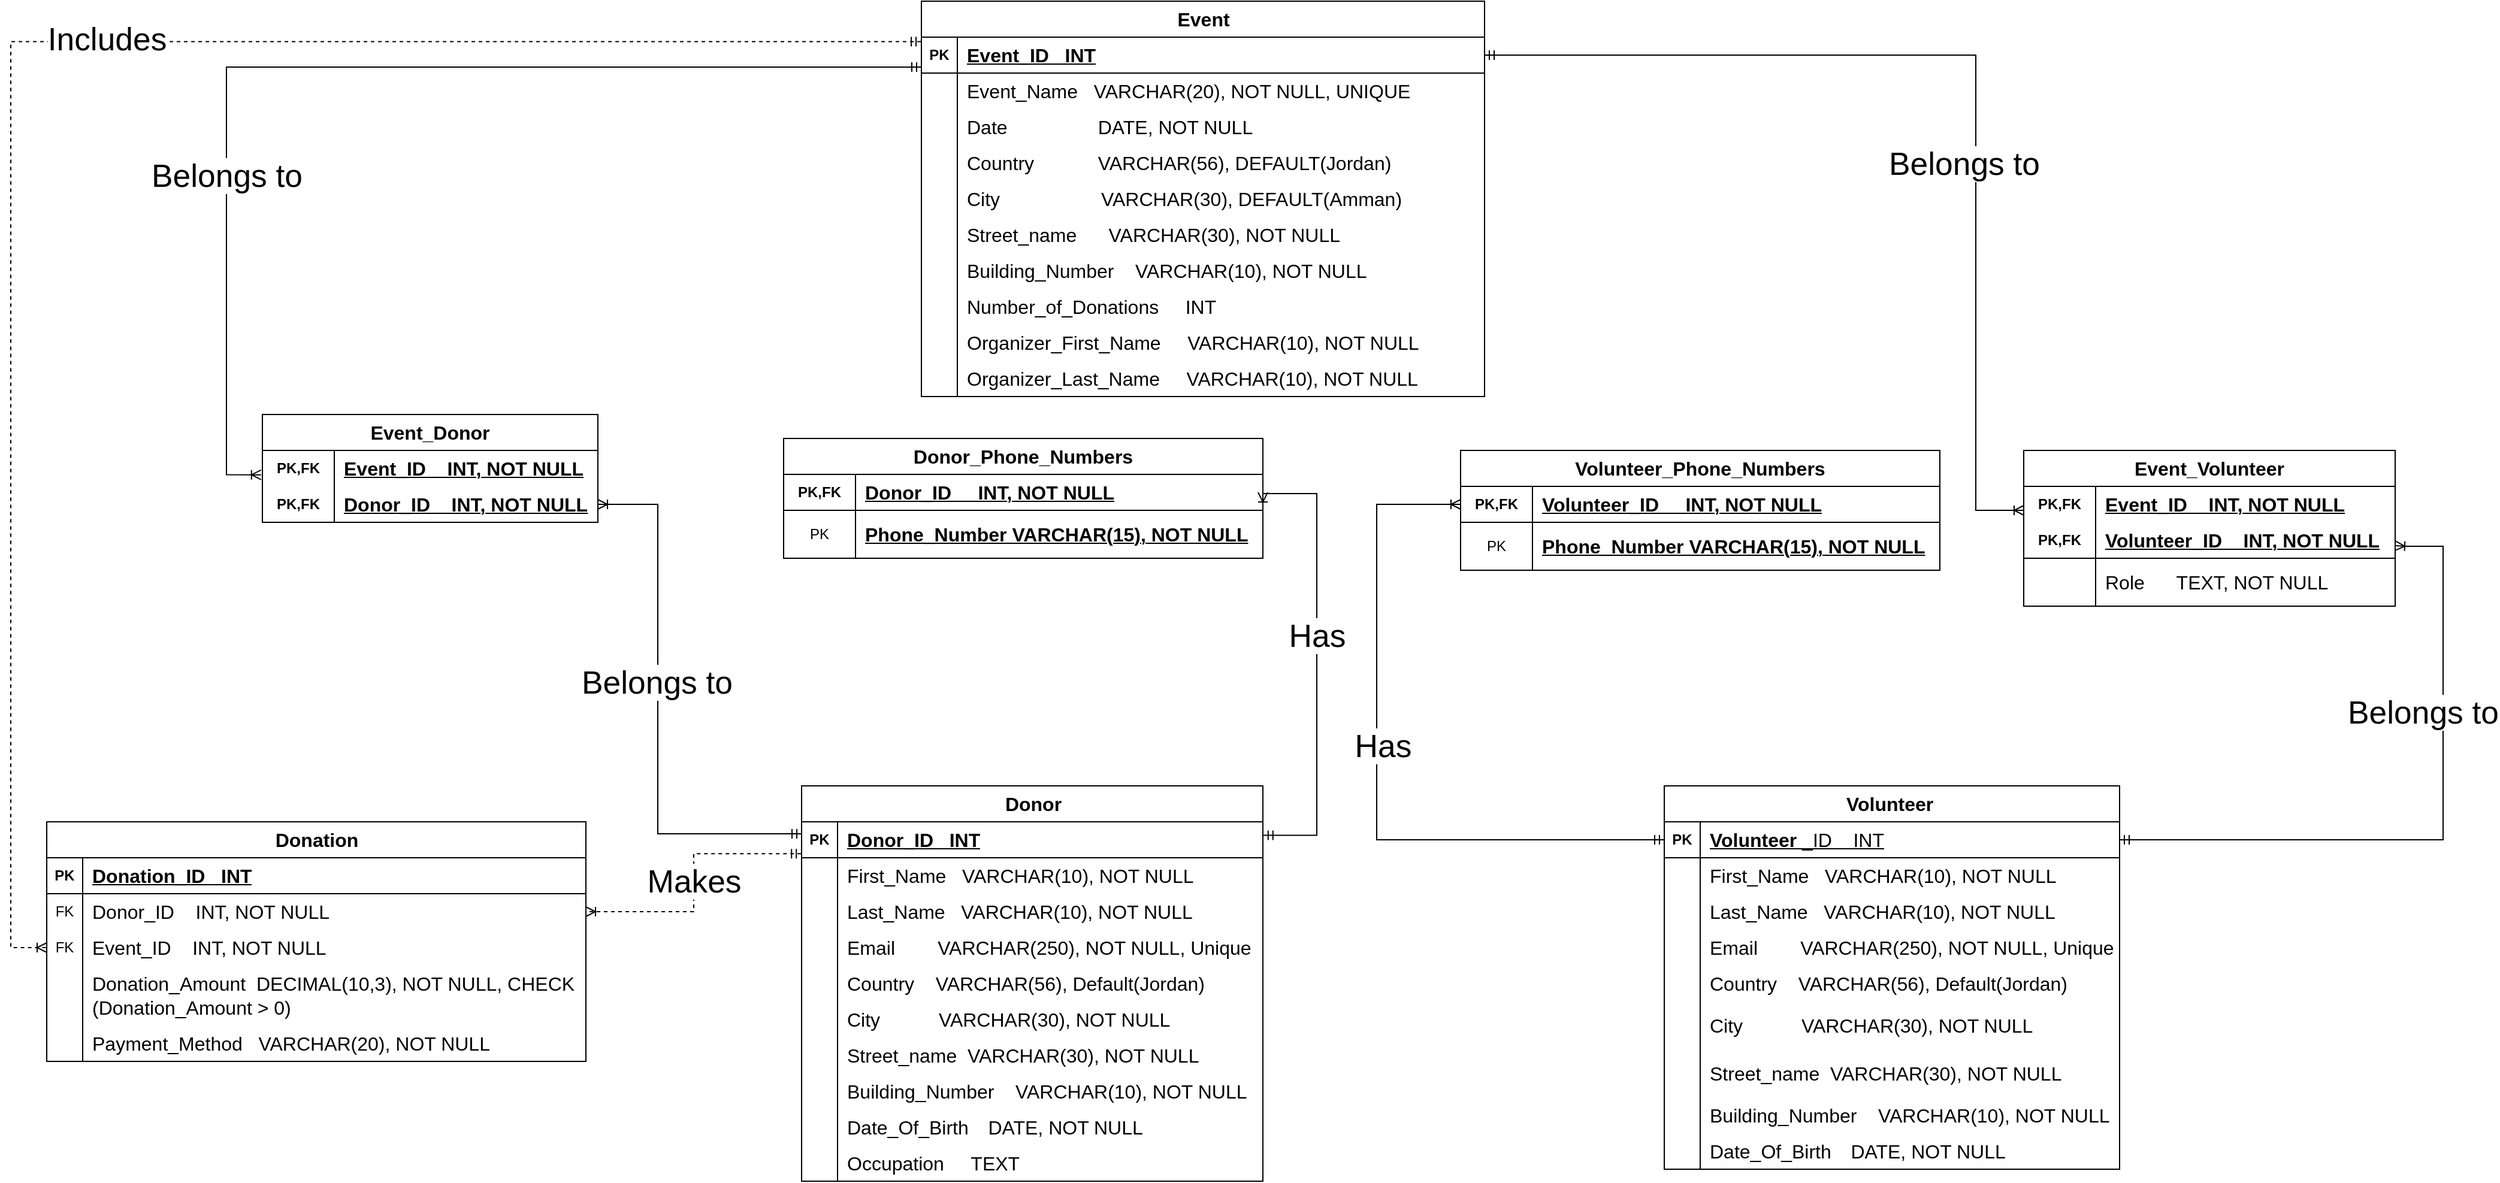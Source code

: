 <mxfile version="26.0.4">
  <diagram name="Page-1" id="HpVtwOQIAl14LfKYMcyn">
    <mxGraphModel dx="3000" dy="1035" grid="1" gridSize="10" guides="1" tooltips="1" connect="1" arrows="1" fold="1" page="1" pageScale="1" pageWidth="850" pageHeight="1100" math="0" shadow="0">
      <root>
        <mxCell id="0" />
        <mxCell id="1" parent="0" />
        <mxCell id="fengLA5zBDZJCM1A3xZZ-92" value="&lt;b&gt;&lt;span style=&quot;font-size:12.0pt;font-family:&amp;quot;Aptos&amp;quot;,sans-serif;&lt;br/&gt;mso-ascii-theme-font:minor-latin;mso-fareast-font-family:&amp;quot;Times New Roman&amp;quot;;&lt;br/&gt;mso-fareast-theme-font:minor-fareast;mso-hansi-theme-font:minor-latin;&lt;br/&gt;mso-bidi-font-family:Arial;mso-ligatures:none;mso-ansi-language:#4C09;&lt;br/&gt;mso-fareast-language:#4C09;mso-bidi-language:AR-JO&quot;&gt;Volunteer&amp;nbsp;&lt;/span&gt;&lt;/b&gt;" style="shape=table;startSize=30;container=1;collapsible=1;childLayout=tableLayout;fixedRows=1;rowLines=0;fontStyle=1;align=center;resizeLast=1;html=1;labelBackgroundColor=none;" parent="1" vertex="1">
          <mxGeometry x="550" y="730" width="380" height="320" as="geometry" />
        </mxCell>
        <mxCell id="fengLA5zBDZJCM1A3xZZ-93" value="" style="shape=tableRow;horizontal=0;startSize=0;swimlaneHead=0;swimlaneBody=0;fillColor=none;collapsible=0;dropTarget=0;points=[[0,0.5],[1,0.5]];portConstraint=eastwest;top=0;left=0;right=0;bottom=1;labelBackgroundColor=none;" parent="fengLA5zBDZJCM1A3xZZ-92" vertex="1">
          <mxGeometry y="30" width="380" height="30" as="geometry" />
        </mxCell>
        <mxCell id="fengLA5zBDZJCM1A3xZZ-94" value="PK" style="shape=partialRectangle;connectable=0;fillColor=none;top=0;left=0;bottom=0;right=0;fontStyle=1;overflow=hidden;whiteSpace=wrap;html=1;labelBackgroundColor=none;" parent="fengLA5zBDZJCM1A3xZZ-93" vertex="1">
          <mxGeometry width="30" height="30" as="geometry">
            <mxRectangle width="30" height="30" as="alternateBounds" />
          </mxGeometry>
        </mxCell>
        <mxCell id="fengLA5zBDZJCM1A3xZZ-95" value="&lt;b style=&quot;text-align: center; text-wrap: nowrap;&quot;&gt;&lt;span style=&quot;font-size: 12pt; font-family: Aptos, sans-serif;&quot;&gt;Volunteer&amp;nbsp;&lt;/span&gt;&lt;/b&gt;&lt;span style=&quot;font-family: Aptos, sans-serif; font-size: 16px; font-weight: 400;&quot;&gt;_ID&amp;nbsp; &amp;nbsp; INT&lt;/span&gt;" style="shape=partialRectangle;connectable=0;fillColor=none;top=0;left=0;bottom=0;right=0;align=left;spacingLeft=6;fontStyle=5;overflow=hidden;whiteSpace=wrap;html=1;labelBackgroundColor=none;" parent="fengLA5zBDZJCM1A3xZZ-93" vertex="1">
          <mxGeometry x="30" width="350" height="30" as="geometry">
            <mxRectangle width="350" height="30" as="alternateBounds" />
          </mxGeometry>
        </mxCell>
        <mxCell id="fengLA5zBDZJCM1A3xZZ-99" value="" style="shape=tableRow;horizontal=0;startSize=0;swimlaneHead=0;swimlaneBody=0;fillColor=none;collapsible=0;dropTarget=0;points=[[0,0.5],[1,0.5]];portConstraint=eastwest;top=0;left=0;right=0;bottom=0;labelBackgroundColor=none;" parent="fengLA5zBDZJCM1A3xZZ-92" vertex="1">
          <mxGeometry y="60" width="380" height="30" as="geometry" />
        </mxCell>
        <mxCell id="fengLA5zBDZJCM1A3xZZ-100" value="" style="shape=partialRectangle;connectable=0;fillColor=none;top=0;left=0;bottom=0;right=0;editable=1;overflow=hidden;whiteSpace=wrap;html=1;labelBackgroundColor=none;" parent="fengLA5zBDZJCM1A3xZZ-99" vertex="1">
          <mxGeometry width="30" height="30" as="geometry">
            <mxRectangle width="30" height="30" as="alternateBounds" />
          </mxGeometry>
        </mxCell>
        <mxCell id="fengLA5zBDZJCM1A3xZZ-101" value="&lt;span style=&quot;font-family: Aptos, sans-serif; font-size: 16px;&quot;&gt;First_Name&lt;/span&gt;&lt;span style=&quot;font-size: 16px;&quot;&gt;&amp;nbsp; &amp;nbsp;VARCHAR(10), NOT NULL&lt;/span&gt;" style="shape=partialRectangle;connectable=0;fillColor=none;top=0;left=0;bottom=0;right=0;align=left;spacingLeft=6;overflow=hidden;whiteSpace=wrap;html=1;labelBackgroundColor=none;" parent="fengLA5zBDZJCM1A3xZZ-99" vertex="1">
          <mxGeometry x="30" width="350" height="30" as="geometry">
            <mxRectangle width="350" height="30" as="alternateBounds" />
          </mxGeometry>
        </mxCell>
        <mxCell id="fengLA5zBDZJCM1A3xZZ-102" value="" style="shape=tableRow;horizontal=0;startSize=0;swimlaneHead=0;swimlaneBody=0;fillColor=none;collapsible=0;dropTarget=0;points=[[0,0.5],[1,0.5]];portConstraint=eastwest;top=0;left=0;right=0;bottom=0;labelBackgroundColor=none;" parent="fengLA5zBDZJCM1A3xZZ-92" vertex="1">
          <mxGeometry y="90" width="380" height="30" as="geometry" />
        </mxCell>
        <mxCell id="fengLA5zBDZJCM1A3xZZ-103" value="" style="shape=partialRectangle;connectable=0;fillColor=none;top=0;left=0;bottom=0;right=0;editable=1;overflow=hidden;whiteSpace=wrap;html=1;labelBackgroundColor=none;" parent="fengLA5zBDZJCM1A3xZZ-102" vertex="1">
          <mxGeometry width="30" height="30" as="geometry">
            <mxRectangle width="30" height="30" as="alternateBounds" />
          </mxGeometry>
        </mxCell>
        <mxCell id="fengLA5zBDZJCM1A3xZZ-104" value="&lt;span style=&quot;font-family: Aptos, sans-serif; font-size: 16px;&quot;&gt;Last_Name&lt;/span&gt;&lt;span style=&quot;font-size: 16px;&quot;&gt;&amp;nbsp; &amp;nbsp;VARCHAR(10), NOT NULL&lt;/span&gt;" style="shape=partialRectangle;connectable=0;fillColor=none;top=0;left=0;bottom=0;right=0;align=left;spacingLeft=6;overflow=hidden;whiteSpace=wrap;html=1;labelBackgroundColor=none;" parent="fengLA5zBDZJCM1A3xZZ-102" vertex="1">
          <mxGeometry x="30" width="350" height="30" as="geometry">
            <mxRectangle width="350" height="30" as="alternateBounds" />
          </mxGeometry>
        </mxCell>
        <mxCell id="U0kx324UXWErjTrPCZD7-36" value="" style="shape=tableRow;horizontal=0;startSize=0;swimlaneHead=0;swimlaneBody=0;fillColor=none;collapsible=0;dropTarget=0;points=[[0,0.5],[1,0.5]];portConstraint=eastwest;top=0;left=0;right=0;bottom=0;labelBackgroundColor=none;" parent="fengLA5zBDZJCM1A3xZZ-92" vertex="1">
          <mxGeometry y="120" width="380" height="30" as="geometry" />
        </mxCell>
        <mxCell id="U0kx324UXWErjTrPCZD7-37" value="" style="shape=partialRectangle;connectable=0;fillColor=none;top=0;left=0;bottom=0;right=0;editable=1;overflow=hidden;whiteSpace=wrap;html=1;labelBackgroundColor=none;" parent="U0kx324UXWErjTrPCZD7-36" vertex="1">
          <mxGeometry width="30" height="30" as="geometry">
            <mxRectangle width="30" height="30" as="alternateBounds" />
          </mxGeometry>
        </mxCell>
        <mxCell id="U0kx324UXWErjTrPCZD7-38" value="&lt;span style=&quot;font-family: Aptos, sans-serif; font-size: 16px;&quot;&gt;Email&lt;/span&gt;&lt;span style=&quot;font-family: Aptos, sans-serif; font-size: 16px;&quot;&gt;&amp;nbsp; &amp;nbsp; &amp;nbsp; &amp;nbsp; VARCHAR(250), NOT NULL,&amp;nbsp;&lt;/span&gt;&lt;span style=&quot;font-family: Aptos, sans-serif; font-size: 16px;&quot;&gt;Unique&lt;/span&gt;" style="shape=partialRectangle;connectable=0;fillColor=none;top=0;left=0;bottom=0;right=0;align=left;spacingLeft=6;overflow=hidden;whiteSpace=wrap;html=1;labelBackgroundColor=none;" parent="U0kx324UXWErjTrPCZD7-36" vertex="1">
          <mxGeometry x="30" width="350" height="30" as="geometry">
            <mxRectangle width="350" height="30" as="alternateBounds" />
          </mxGeometry>
        </mxCell>
        <mxCell id="U0kx324UXWErjTrPCZD7-39" value="" style="shape=tableRow;horizontal=0;startSize=0;swimlaneHead=0;swimlaneBody=0;fillColor=none;collapsible=0;dropTarget=0;points=[[0,0.5],[1,0.5]];portConstraint=eastwest;top=0;left=0;right=0;bottom=0;labelBackgroundColor=none;" parent="fengLA5zBDZJCM1A3xZZ-92" vertex="1">
          <mxGeometry y="150" width="380" height="30" as="geometry" />
        </mxCell>
        <mxCell id="U0kx324UXWErjTrPCZD7-40" value="" style="shape=partialRectangle;connectable=0;fillColor=none;top=0;left=0;bottom=0;right=0;editable=1;overflow=hidden;whiteSpace=wrap;html=1;labelBackgroundColor=none;" parent="U0kx324UXWErjTrPCZD7-39" vertex="1">
          <mxGeometry width="30" height="30" as="geometry">
            <mxRectangle width="30" height="30" as="alternateBounds" />
          </mxGeometry>
        </mxCell>
        <mxCell id="U0kx324UXWErjTrPCZD7-41" value="&lt;span style=&quot;font-family: Aptos, sans-serif; font-size: 16px;&quot;&gt;Country&lt;/span&gt;&lt;span style=&quot;font-size: 12pt; font-family: Aptos, sans-serif;&quot;&gt;&amp;nbsp; &amp;nbsp;&lt;/span&gt;&lt;span style=&quot;font-family: Aptos, sans-serif; font-size: 16px;&quot;&gt;&amp;nbsp;&lt;/span&gt;&lt;span style=&quot;font-family: Aptos, sans-serif; font-size: 16px;&quot;&gt;VARCHAR(56)&lt;/span&gt;&lt;font face=&quot;Aptos, sans-serif&quot;&gt;&lt;span style=&quot;font-size: 16px;&quot;&gt;, Default(Jordan)&lt;/span&gt;&lt;/font&gt;" style="shape=partialRectangle;connectable=0;fillColor=none;top=0;left=0;bottom=0;right=0;align=left;spacingLeft=6;overflow=hidden;whiteSpace=wrap;html=1;labelBackgroundColor=none;" parent="U0kx324UXWErjTrPCZD7-39" vertex="1">
          <mxGeometry x="30" width="350" height="30" as="geometry">
            <mxRectangle width="350" height="30" as="alternateBounds" />
          </mxGeometry>
        </mxCell>
        <mxCell id="U0kx324UXWErjTrPCZD7-42" value="" style="shape=tableRow;horizontal=0;startSize=0;swimlaneHead=0;swimlaneBody=0;fillColor=none;collapsible=0;dropTarget=0;points=[[0,0.5],[1,0.5]];portConstraint=eastwest;top=0;left=0;right=0;bottom=0;labelBackgroundColor=none;" parent="fengLA5zBDZJCM1A3xZZ-92" vertex="1">
          <mxGeometry y="180" width="380" height="40" as="geometry" />
        </mxCell>
        <mxCell id="U0kx324UXWErjTrPCZD7-43" value="" style="shape=partialRectangle;connectable=0;fillColor=none;top=0;left=0;bottom=0;right=0;editable=1;overflow=hidden;whiteSpace=wrap;html=1;labelBackgroundColor=none;" parent="U0kx324UXWErjTrPCZD7-42" vertex="1">
          <mxGeometry width="30" height="40" as="geometry">
            <mxRectangle width="30" height="40" as="alternateBounds" />
          </mxGeometry>
        </mxCell>
        <mxCell id="U0kx324UXWErjTrPCZD7-44" value="&lt;font style=&quot;color: rgb(0, 0, 0);&quot;&gt;&lt;span style=&quot;forced-color-adjust: none; border-color: rgb(0, 0, 0); font-style: normal; font-variant-ligatures: normal; font-variant-caps: normal; font-weight: 400; letter-spacing: normal; orphans: 2; text-align: left; text-indent: 0px; text-transform: none; widows: 2; word-spacing: 0px; -webkit-text-stroke-width: 0px; white-space: normal; text-decoration-thickness: initial; text-decoration-style: initial; text-decoration-color: initial; font-family: Aptos, sans-serif; font-size: 16px;&quot;&gt;City&lt;/span&gt;&lt;span style=&quot;forced-color-adjust: none; border-color: rgb(0, 0, 0); font-style: normal; font-variant-ligatures: normal; font-variant-caps: normal; font-weight: 400; letter-spacing: normal; orphans: 2; text-align: left; text-indent: 0px; text-transform: none; widows: 2; word-spacing: 0px; -webkit-text-stroke-width: 0px; white-space: normal; text-decoration-thickness: initial; text-decoration-style: initial; text-decoration-color: initial; font-family: Aptos, sans-serif; font-size: 16px;&quot;&gt;&amp;nbsp; &amp;nbsp; &amp;nbsp; &amp;nbsp; &amp;nbsp; &amp;nbsp;&lt;/span&gt;&lt;span style=&quot;forced-color-adjust: none; border-color: rgb(0, 0, 0); font-style: normal; font-variant-ligatures: normal; font-variant-caps: normal; font-weight: 400; letter-spacing: normal; orphans: 2; text-align: left; text-indent: 0px; text-transform: none; widows: 2; word-spacing: 0px; -webkit-text-stroke-width: 0px; white-space: normal; text-decoration-thickness: initial; text-decoration-style: initial; text-decoration-color: initial; font-family: Aptos, sans-serif; font-size: 16px;&quot;&gt;VARCHAR(30)&lt;/span&gt;&lt;font style=&quot;forced-color-adjust: none; border-color: rgb(0, 0, 0); font-size: 12px; font-style: normal; font-variant-ligatures: normal; font-variant-caps: normal; font-weight: 400; letter-spacing: normal; orphans: 2; text-align: left; text-indent: 0px; text-transform: none; widows: 2; word-spacing: 0px; -webkit-text-stroke-width: 0px; white-space: normal; text-decoration-thickness: initial; text-decoration-style: initial; text-decoration-color: initial;&quot; face=&quot;Aptos, sans-serif&quot;&gt;&lt;span style=&quot;forced-color-adjust: none; border-color: rgb(0, 0, 0); font-size: 16px;&quot;&gt;, NOT NULL&lt;/span&gt;&lt;/font&gt;&lt;/font&gt;" style="shape=partialRectangle;connectable=0;fillColor=none;top=0;left=0;bottom=0;right=0;align=left;spacingLeft=6;overflow=hidden;whiteSpace=wrap;html=1;labelBackgroundColor=none;" parent="U0kx324UXWErjTrPCZD7-42" vertex="1">
          <mxGeometry x="30" width="350" height="40" as="geometry">
            <mxRectangle width="350" height="40" as="alternateBounds" />
          </mxGeometry>
        </mxCell>
        <mxCell id="U0kx324UXWErjTrPCZD7-76" value="" style="shape=tableRow;horizontal=0;startSize=0;swimlaneHead=0;swimlaneBody=0;fillColor=none;collapsible=0;dropTarget=0;points=[[0,0.5],[1,0.5]];portConstraint=eastwest;top=0;left=0;right=0;bottom=0;labelBackgroundColor=none;" parent="fengLA5zBDZJCM1A3xZZ-92" vertex="1">
          <mxGeometry y="220" width="380" height="40" as="geometry" />
        </mxCell>
        <mxCell id="U0kx324UXWErjTrPCZD7-77" value="" style="shape=partialRectangle;connectable=0;fillColor=none;top=0;left=0;bottom=0;right=0;editable=1;overflow=hidden;whiteSpace=wrap;html=1;labelBackgroundColor=none;" parent="U0kx324UXWErjTrPCZD7-76" vertex="1">
          <mxGeometry width="30" height="40" as="geometry">
            <mxRectangle width="30" height="40" as="alternateBounds" />
          </mxGeometry>
        </mxCell>
        <mxCell id="U0kx324UXWErjTrPCZD7-78" value="&lt;font style=&quot;color: rgb(0, 0, 0);&quot;&gt;&lt;span style=&quot;forced-color-adjust: none; border-color: rgb(0, 0, 0); font-style: normal; font-variant-ligatures: normal; font-variant-caps: normal; font-weight: 400; letter-spacing: normal; orphans: 2; text-align: left; text-indent: 0px; text-transform: none; widows: 2; word-spacing: 0px; -webkit-text-stroke-width: 0px; white-space: normal; text-decoration-thickness: initial; text-decoration-style: initial; text-decoration-color: initial; font-family: Aptos, sans-serif; font-size: 16px;&quot;&gt;Street_name&lt;/span&gt;&lt;span style=&quot;forced-color-adjust: none; border-color: rgb(0, 0, 0); font-style: normal; font-variant-ligatures: normal; font-variant-caps: normal; font-weight: 400; letter-spacing: normal; orphans: 2; text-align: left; text-indent: 0px; text-transform: none; widows: 2; word-spacing: 0px; -webkit-text-stroke-width: 0px; white-space: normal; text-decoration-thickness: initial; text-decoration-style: initial; text-decoration-color: initial; font-family: Aptos, sans-serif; font-size: 16px;&quot;&gt;&amp;nbsp;&amp;nbsp;&lt;/span&gt;&lt;span style=&quot;forced-color-adjust: none; border-color: rgb(0, 0, 0); font-style: normal; font-variant-ligatures: normal; font-variant-caps: normal; font-weight: 400; letter-spacing: normal; orphans: 2; text-align: left; text-indent: 0px; text-transform: none; widows: 2; word-spacing: 0px; -webkit-text-stroke-width: 0px; white-space: normal; text-decoration-thickness: initial; text-decoration-style: initial; text-decoration-color: initial; font-family: Aptos, sans-serif; font-size: 16px;&quot;&gt;VARCHAR(30)&lt;/span&gt;&lt;font style=&quot;forced-color-adjust: none; border-color: rgb(0, 0, 0); font-size: 12px; font-style: normal; font-variant-ligatures: normal; font-variant-caps: normal; font-weight: 400; letter-spacing: normal; orphans: 2; text-align: left; text-indent: 0px; text-transform: none; widows: 2; word-spacing: 0px; -webkit-text-stroke-width: 0px; white-space: normal; text-decoration-thickness: initial; text-decoration-style: initial; text-decoration-color: initial;&quot; face=&quot;Aptos, sans-serif&quot;&gt;&lt;span style=&quot;forced-color-adjust: none; border-color: rgb(0, 0, 0); font-size: 16px;&quot;&gt;, NOT NULL&lt;/span&gt;&lt;/font&gt;&lt;/font&gt;" style="shape=partialRectangle;connectable=0;fillColor=none;top=0;left=0;bottom=0;right=0;align=left;spacingLeft=6;overflow=hidden;whiteSpace=wrap;html=1;labelBackgroundColor=none;" parent="U0kx324UXWErjTrPCZD7-76" vertex="1">
          <mxGeometry x="30" width="350" height="40" as="geometry">
            <mxRectangle width="350" height="40" as="alternateBounds" />
          </mxGeometry>
        </mxCell>
        <mxCell id="nBY3CzWL4zLGvpDnenJC-1" value="" style="shape=tableRow;horizontal=0;startSize=0;swimlaneHead=0;swimlaneBody=0;fillColor=none;collapsible=0;dropTarget=0;points=[[0,0.5],[1,0.5]];portConstraint=eastwest;top=0;left=0;right=0;bottom=0;labelBackgroundColor=none;" parent="fengLA5zBDZJCM1A3xZZ-92" vertex="1">
          <mxGeometry y="260" width="380" height="30" as="geometry" />
        </mxCell>
        <mxCell id="nBY3CzWL4zLGvpDnenJC-2" value="" style="shape=partialRectangle;connectable=0;fillColor=none;top=0;left=0;bottom=0;right=0;editable=1;overflow=hidden;whiteSpace=wrap;html=1;labelBackgroundColor=none;" parent="nBY3CzWL4zLGvpDnenJC-1" vertex="1">
          <mxGeometry width="30" height="30" as="geometry">
            <mxRectangle width="30" height="30" as="alternateBounds" />
          </mxGeometry>
        </mxCell>
        <mxCell id="nBY3CzWL4zLGvpDnenJC-3" value="&lt;span style=&quot;font-family: Aptos, sans-serif; font-size: 16px;&quot;&gt;Building_Number&amp;nbsp; &amp;nbsp; VARCHAR(10), NOT NULL&lt;/span&gt;" style="shape=partialRectangle;connectable=0;fillColor=none;top=0;left=0;bottom=0;right=0;align=left;spacingLeft=6;overflow=hidden;whiteSpace=wrap;html=1;labelBackgroundColor=none;" parent="nBY3CzWL4zLGvpDnenJC-1" vertex="1">
          <mxGeometry x="30" width="350" height="30" as="geometry">
            <mxRectangle width="350" height="30" as="alternateBounds" />
          </mxGeometry>
        </mxCell>
        <mxCell id="AB6vwTqWQWzhfj3XzBku-1" value="" style="shape=tableRow;horizontal=0;startSize=0;swimlaneHead=0;swimlaneBody=0;fillColor=none;collapsible=0;dropTarget=0;points=[[0,0.5],[1,0.5]];portConstraint=eastwest;top=0;left=0;right=0;bottom=0;labelBackgroundColor=none;" parent="fengLA5zBDZJCM1A3xZZ-92" vertex="1">
          <mxGeometry y="290" width="380" height="30" as="geometry" />
        </mxCell>
        <mxCell id="AB6vwTqWQWzhfj3XzBku-2" value="" style="shape=partialRectangle;connectable=0;fillColor=none;top=0;left=0;bottom=0;right=0;editable=1;overflow=hidden;whiteSpace=wrap;html=1;labelBackgroundColor=none;" parent="AB6vwTqWQWzhfj3XzBku-1" vertex="1">
          <mxGeometry width="30" height="30" as="geometry">
            <mxRectangle width="30" height="30" as="alternateBounds" />
          </mxGeometry>
        </mxCell>
        <mxCell id="AB6vwTqWQWzhfj3XzBku-3" value="&lt;span style=&quot;font-size:11.0pt;line-height:&lt;br/&gt;107%;font-family:&amp;quot;Calibri&amp;quot;,sans-serif;mso-ascii-theme-font:minor-latin;&lt;br/&gt;mso-fareast-font-family:Calibri;mso-fareast-theme-font:minor-latin;mso-hansi-theme-font:&lt;br/&gt;minor-latin;mso-bidi-font-family:Arial;mso-bidi-theme-font:minor-bidi;&lt;br/&gt;mso-ansi-language:EN-US;mso-fareast-language:EN-US;mso-bidi-language:AR-JO&quot; lang=&quot;EN-US&quot;&gt;&lt;span style=&quot;font-family: Aptos, sans-serif; font-size: 16px;&quot;&gt;Date_Of_Birth&lt;/span&gt;&amp;nbsp; &amp;nbsp;&amp;nbsp;&lt;/span&gt;&lt;span style=&quot;font-size: 16px;&quot;&gt;DATE, NOT NULL&lt;/span&gt;" style="shape=partialRectangle;connectable=0;fillColor=none;top=0;left=0;bottom=0;right=0;align=left;spacingLeft=6;overflow=hidden;whiteSpace=wrap;html=1;labelBackgroundColor=none;" parent="AB6vwTqWQWzhfj3XzBku-1" vertex="1">
          <mxGeometry x="30" width="350" height="30" as="geometry">
            <mxRectangle width="350" height="30" as="alternateBounds" />
          </mxGeometry>
        </mxCell>
        <mxCell id="fengLA5zBDZJCM1A3xZZ-118" value="&lt;b&gt;&lt;span style=&quot;font-size:12.0pt;font-family:&amp;quot;Aptos&amp;quot;,sans-serif;&lt;br/&gt;mso-ascii-theme-font:minor-latin;mso-fareast-font-family:&amp;quot;Times New Roman&amp;quot;;&lt;br/&gt;mso-fareast-theme-font:minor-fareast;mso-hansi-theme-font:minor-latin;&lt;br/&gt;mso-bidi-font-family:Arial;mso-ligatures:none;mso-ansi-language:#4C09;&lt;br/&gt;mso-fareast-language:#4C09;mso-bidi-language:AR-JO&quot;&gt;Event&lt;/span&gt;&lt;/b&gt;" style="shape=table;startSize=30;container=1;collapsible=1;childLayout=tableLayout;fixedRows=1;rowLines=0;fontStyle=1;align=center;resizeLast=1;html=1;labelBackgroundColor=none;" parent="1" vertex="1">
          <mxGeometry x="-70" y="75" width="470" height="330" as="geometry" />
        </mxCell>
        <mxCell id="fengLA5zBDZJCM1A3xZZ-119" value="" style="shape=tableRow;horizontal=0;startSize=0;swimlaneHead=0;swimlaneBody=0;fillColor=none;collapsible=0;dropTarget=0;points=[[0,0.5],[1,0.5]];portConstraint=eastwest;top=0;left=0;right=0;bottom=1;labelBackgroundColor=none;" parent="fengLA5zBDZJCM1A3xZZ-118" vertex="1">
          <mxGeometry y="30" width="470" height="30" as="geometry" />
        </mxCell>
        <mxCell id="fengLA5zBDZJCM1A3xZZ-120" value="PK" style="shape=partialRectangle;connectable=0;fillColor=none;top=0;left=0;bottom=0;right=0;fontStyle=1;overflow=hidden;whiteSpace=wrap;html=1;labelBackgroundColor=none;" parent="fengLA5zBDZJCM1A3xZZ-119" vertex="1">
          <mxGeometry width="30" height="30" as="geometry">
            <mxRectangle width="30" height="30" as="alternateBounds" />
          </mxGeometry>
        </mxCell>
        <mxCell id="fengLA5zBDZJCM1A3xZZ-121" value="&lt;u&gt;&lt;span style=&quot;font-size:12.0pt;font-family:&amp;quot;Aptos&amp;quot;,sans-serif;mso-ascii-theme-font:&lt;br/&gt;minor-latin;mso-fareast-font-family:&amp;quot;Times New Roman&amp;quot;;mso-fareast-theme-font:&lt;br/&gt;minor-fareast;mso-hansi-theme-font:minor-latin;mso-bidi-font-family:Arial;&lt;br/&gt;mso-ligatures:none;mso-ansi-language:EN-US;mso-fareast-language:#4C09;&lt;br/&gt;mso-bidi-language:AR-JO&quot; lang=&quot;EN-US&quot;&gt;Event_ID&lt;/span&gt;&lt;/u&gt;&lt;span style=&quot;font-family: Aptos, sans-serif; font-size: 16px;&quot;&gt;&amp;nbsp; &amp;nbsp;INT&lt;/span&gt;" style="shape=partialRectangle;connectable=0;fillColor=none;top=0;left=0;bottom=0;right=0;align=left;spacingLeft=6;fontStyle=5;overflow=hidden;whiteSpace=wrap;html=1;labelBackgroundColor=none;" parent="fengLA5zBDZJCM1A3xZZ-119" vertex="1">
          <mxGeometry x="30" width="440" height="30" as="geometry">
            <mxRectangle width="440" height="30" as="alternateBounds" />
          </mxGeometry>
        </mxCell>
        <mxCell id="fengLA5zBDZJCM1A3xZZ-122" value="" style="shape=tableRow;horizontal=0;startSize=0;swimlaneHead=0;swimlaneBody=0;fillColor=none;collapsible=0;dropTarget=0;points=[[0,0.5],[1,0.5]];portConstraint=eastwest;top=0;left=0;right=0;bottom=0;labelBackgroundColor=none;" parent="fengLA5zBDZJCM1A3xZZ-118" vertex="1">
          <mxGeometry y="60" width="470" height="30" as="geometry" />
        </mxCell>
        <mxCell id="fengLA5zBDZJCM1A3xZZ-123" value="" style="shape=partialRectangle;connectable=0;fillColor=none;top=0;left=0;bottom=0;right=0;editable=1;overflow=hidden;whiteSpace=wrap;html=1;labelBackgroundColor=none;" parent="fengLA5zBDZJCM1A3xZZ-122" vertex="1">
          <mxGeometry width="30" height="30" as="geometry">
            <mxRectangle width="30" height="30" as="alternateBounds" />
          </mxGeometry>
        </mxCell>
        <mxCell id="fengLA5zBDZJCM1A3xZZ-124" value="&lt;span style=&quot;font-size:12.0pt;font-family:&amp;quot;Aptos&amp;quot;,sans-serif;&lt;br/&gt;mso-ascii-theme-font:minor-latin;mso-fareast-font-family:&amp;quot;Times New Roman&amp;quot;;&lt;br/&gt;mso-fareast-theme-font:minor-fareast;mso-hansi-theme-font:minor-latin;&lt;br/&gt;mso-bidi-font-family:Arial;mso-ligatures:none;mso-ansi-language:#4C09;&lt;br/&gt;mso-fareast-language:#4C09;mso-bidi-language:AR-JO&quot;&gt;Event_Name&amp;nbsp; &amp;nbsp;VARCHAR(20), NOT NULL, UNIQUE&lt;/span&gt;" style="shape=partialRectangle;connectable=0;fillColor=none;top=0;left=0;bottom=0;right=0;align=left;spacingLeft=6;overflow=hidden;whiteSpace=wrap;html=1;labelBackgroundColor=none;" parent="fengLA5zBDZJCM1A3xZZ-122" vertex="1">
          <mxGeometry x="30" width="440" height="30" as="geometry">
            <mxRectangle width="440" height="30" as="alternateBounds" />
          </mxGeometry>
        </mxCell>
        <mxCell id="fengLA5zBDZJCM1A3xZZ-125" value="" style="shape=tableRow;horizontal=0;startSize=0;swimlaneHead=0;swimlaneBody=0;fillColor=none;collapsible=0;dropTarget=0;points=[[0,0.5],[1,0.5]];portConstraint=eastwest;top=0;left=0;right=0;bottom=0;labelBackgroundColor=none;" parent="fengLA5zBDZJCM1A3xZZ-118" vertex="1">
          <mxGeometry y="90" width="470" height="30" as="geometry" />
        </mxCell>
        <mxCell id="fengLA5zBDZJCM1A3xZZ-126" value="" style="shape=partialRectangle;connectable=0;fillColor=none;top=0;left=0;bottom=0;right=0;editable=1;overflow=hidden;whiteSpace=wrap;html=1;labelBackgroundColor=none;" parent="fengLA5zBDZJCM1A3xZZ-125" vertex="1">
          <mxGeometry width="30" height="30" as="geometry">
            <mxRectangle width="30" height="30" as="alternateBounds" />
          </mxGeometry>
        </mxCell>
        <mxCell id="fengLA5zBDZJCM1A3xZZ-127" value="&lt;font face=&quot;Aptos, sans-serif&quot;&gt;&lt;span style=&quot;font-size: 16px;&quot;&gt;Date&amp;nbsp; &amp;nbsp; &amp;nbsp; &amp;nbsp; &amp;nbsp; &amp;nbsp; &amp;nbsp; &amp;nbsp; &amp;nbsp;DATE&lt;/span&gt;&lt;/font&gt;&lt;font face=&quot;Aptos, sans-serif&quot;&gt;&lt;span style=&quot;font-size: 16px;&quot;&gt;, NOT NULL&lt;/span&gt;&lt;/font&gt;" style="shape=partialRectangle;connectable=0;fillColor=none;top=0;left=0;bottom=0;right=0;align=left;spacingLeft=6;overflow=hidden;whiteSpace=wrap;html=1;labelBackgroundColor=none;" parent="fengLA5zBDZJCM1A3xZZ-125" vertex="1">
          <mxGeometry x="30" width="440" height="30" as="geometry">
            <mxRectangle width="440" height="30" as="alternateBounds" />
          </mxGeometry>
        </mxCell>
        <mxCell id="fengLA5zBDZJCM1A3xZZ-134" value="" style="shape=tableRow;horizontal=0;startSize=0;swimlaneHead=0;swimlaneBody=0;fillColor=none;collapsible=0;dropTarget=0;points=[[0,0.5],[1,0.5]];portConstraint=eastwest;top=0;left=0;right=0;bottom=0;labelBackgroundColor=none;" parent="fengLA5zBDZJCM1A3xZZ-118" vertex="1">
          <mxGeometry y="120" width="470" height="30" as="geometry" />
        </mxCell>
        <mxCell id="fengLA5zBDZJCM1A3xZZ-135" value="" style="shape=partialRectangle;connectable=0;fillColor=none;top=0;left=0;bottom=0;right=0;editable=1;overflow=hidden;whiteSpace=wrap;html=1;labelBackgroundColor=none;" parent="fengLA5zBDZJCM1A3xZZ-134" vertex="1">
          <mxGeometry width="30" height="30" as="geometry">
            <mxRectangle width="30" height="30" as="alternateBounds" />
          </mxGeometry>
        </mxCell>
        <mxCell id="fengLA5zBDZJCM1A3xZZ-136" value="&lt;span style=&quot;font-size:12.0pt;font-family:&amp;quot;Aptos&amp;quot;,sans-serif;&lt;br/&gt;mso-ascii-theme-font:minor-latin;mso-fareast-font-family:&amp;quot;Times New Roman&amp;quot;;&lt;br/&gt;mso-fareast-theme-font:minor-fareast;mso-hansi-theme-font:minor-latin;&lt;br/&gt;mso-bidi-font-family:Arial;mso-ligatures:none;mso-ansi-language:#4C09;&lt;br/&gt;mso-fareast-language:#4C09;mso-bidi-language:AR-JO&quot;&gt;Country&amp;nbsp; &amp;nbsp; &amp;nbsp; &amp;nbsp; &amp;nbsp; &amp;nbsp;&lt;/span&gt;&lt;span style=&quot;font-family: Aptos, sans-serif; font-size: 16px;&quot;&gt;&amp;nbsp;&lt;/span&gt;&lt;span style=&quot;font-family: Aptos, sans-serif; font-size: 16px;&quot;&gt;VARCHAR(56)&lt;/span&gt;&lt;font face=&quot;Aptos, sans-serif&quot;&gt;&lt;span style=&quot;font-size: 16px;&quot;&gt;, &lt;/span&gt;&lt;/font&gt;&lt;span style=&quot;font-family: Aptos, sans-serif; font-size: 16px;&quot;&gt;DEFAULT(Jordan)&lt;/span&gt;" style="shape=partialRectangle;connectable=0;fillColor=none;top=0;left=0;bottom=0;right=0;align=left;spacingLeft=6;overflow=hidden;whiteSpace=wrap;html=1;labelBackgroundColor=none;" parent="fengLA5zBDZJCM1A3xZZ-134" vertex="1">
          <mxGeometry x="30" width="440" height="30" as="geometry">
            <mxRectangle width="440" height="30" as="alternateBounds" />
          </mxGeometry>
        </mxCell>
        <mxCell id="fengLA5zBDZJCM1A3xZZ-137" value="" style="shape=tableRow;horizontal=0;startSize=0;swimlaneHead=0;swimlaneBody=0;fillColor=none;collapsible=0;dropTarget=0;points=[[0,0.5],[1,0.5]];portConstraint=eastwest;top=0;left=0;right=0;bottom=0;labelBackgroundColor=none;" parent="fengLA5zBDZJCM1A3xZZ-118" vertex="1">
          <mxGeometry y="150" width="470" height="30" as="geometry" />
        </mxCell>
        <mxCell id="fengLA5zBDZJCM1A3xZZ-138" value="" style="shape=partialRectangle;connectable=0;fillColor=none;top=0;left=0;bottom=0;right=0;editable=1;overflow=hidden;whiteSpace=wrap;html=1;labelBackgroundColor=none;" parent="fengLA5zBDZJCM1A3xZZ-137" vertex="1">
          <mxGeometry width="30" height="30" as="geometry">
            <mxRectangle width="30" height="30" as="alternateBounds" />
          </mxGeometry>
        </mxCell>
        <mxCell id="fengLA5zBDZJCM1A3xZZ-139" value="&lt;span style=&quot;font-size:12.0pt;font-family:&amp;quot;Aptos&amp;quot;,sans-serif;&lt;br/&gt;mso-ascii-theme-font:minor-latin;mso-fareast-font-family:&amp;quot;Times New Roman&amp;quot;;&lt;br/&gt;mso-fareast-theme-font:minor-fareast;mso-hansi-theme-font:minor-latin;&lt;br/&gt;mso-bidi-font-family:Arial;mso-ligatures:none;mso-ansi-language:#4C09;&lt;br/&gt;mso-fareast-language:#4C09;mso-bidi-language:AR-JO&quot;&gt;City&amp;nbsp; &amp;nbsp; &amp;nbsp; &amp;nbsp; &amp;nbsp; &amp;nbsp; &amp;nbsp; &amp;nbsp; &amp;nbsp; &amp;nbsp;&lt;/span&gt;&lt;span style=&quot;font-family: Aptos, sans-serif; font-size: 16px;&quot;&gt;VARCHAR(30),&amp;nbsp;&lt;/span&gt;&lt;span style=&quot;font-family: Aptos, sans-serif; font-size: 16px;&quot;&gt;DEFAULT&lt;/span&gt;&lt;span style=&quot;font-family: Aptos, sans-serif; font-size: 16px;&quot;&gt;(Amman)&lt;/span&gt;" style="shape=partialRectangle;connectable=0;fillColor=none;top=0;left=0;bottom=0;right=0;align=left;spacingLeft=6;overflow=hidden;whiteSpace=wrap;html=1;labelBackgroundColor=none;" parent="fengLA5zBDZJCM1A3xZZ-137" vertex="1">
          <mxGeometry x="30" width="440" height="30" as="geometry">
            <mxRectangle width="440" height="30" as="alternateBounds" />
          </mxGeometry>
        </mxCell>
        <mxCell id="fengLA5zBDZJCM1A3xZZ-140" value="" style="shape=tableRow;horizontal=0;startSize=0;swimlaneHead=0;swimlaneBody=0;fillColor=none;collapsible=0;dropTarget=0;points=[[0,0.5],[1,0.5]];portConstraint=eastwest;top=0;left=0;right=0;bottom=0;labelBackgroundColor=none;" parent="fengLA5zBDZJCM1A3xZZ-118" vertex="1">
          <mxGeometry y="180" width="470" height="30" as="geometry" />
        </mxCell>
        <mxCell id="fengLA5zBDZJCM1A3xZZ-141" value="" style="shape=partialRectangle;connectable=0;fillColor=none;top=0;left=0;bottom=0;right=0;editable=1;overflow=hidden;whiteSpace=wrap;html=1;labelBackgroundColor=none;" parent="fengLA5zBDZJCM1A3xZZ-140" vertex="1">
          <mxGeometry width="30" height="30" as="geometry">
            <mxRectangle width="30" height="30" as="alternateBounds" />
          </mxGeometry>
        </mxCell>
        <mxCell id="fengLA5zBDZJCM1A3xZZ-142" value="&lt;span style=&quot;font-size:12.0pt;font-family:&amp;quot;Aptos&amp;quot;,sans-serif;&lt;br/&gt;mso-ascii-theme-font:minor-latin;mso-fareast-font-family:&amp;quot;Times New Roman&amp;quot;;&lt;br/&gt;mso-fareast-theme-font:minor-fareast;mso-hansi-theme-font:minor-latin;&lt;br/&gt;mso-bidi-font-family:Arial;mso-ligatures:none;mso-ansi-language:#4C09;&lt;br/&gt;mso-fareast-language:#4C09;mso-bidi-language:AR-JO&quot;&gt;Street_name&amp;nbsp; &amp;nbsp; &amp;nbsp;&amp;nbsp;&lt;/span&gt;&lt;span style=&quot;font-family: Aptos, sans-serif; font-size: 16px;&quot;&gt;VARCHAR(30), NOT NULL&lt;/span&gt;" style="shape=partialRectangle;connectable=0;fillColor=none;top=0;left=0;bottom=0;right=0;align=left;spacingLeft=6;overflow=hidden;whiteSpace=wrap;html=1;labelBackgroundColor=none;" parent="fengLA5zBDZJCM1A3xZZ-140" vertex="1">
          <mxGeometry x="30" width="440" height="30" as="geometry">
            <mxRectangle width="440" height="30" as="alternateBounds" />
          </mxGeometry>
        </mxCell>
        <mxCell id="fengLA5zBDZJCM1A3xZZ-143" value="" style="shape=tableRow;horizontal=0;startSize=0;swimlaneHead=0;swimlaneBody=0;fillColor=none;collapsible=0;dropTarget=0;points=[[0,0.5],[1,0.5]];portConstraint=eastwest;top=0;left=0;right=0;bottom=0;labelBackgroundColor=none;" parent="fengLA5zBDZJCM1A3xZZ-118" vertex="1">
          <mxGeometry y="210" width="470" height="30" as="geometry" />
        </mxCell>
        <mxCell id="fengLA5zBDZJCM1A3xZZ-144" value="" style="shape=partialRectangle;connectable=0;fillColor=none;top=0;left=0;bottom=0;right=0;editable=1;overflow=hidden;whiteSpace=wrap;html=1;labelBackgroundColor=none;" parent="fengLA5zBDZJCM1A3xZZ-143" vertex="1">
          <mxGeometry width="30" height="30" as="geometry">
            <mxRectangle width="30" height="30" as="alternateBounds" />
          </mxGeometry>
        </mxCell>
        <mxCell id="fengLA5zBDZJCM1A3xZZ-145" value="&lt;span style=&quot;font-family: Aptos, sans-serif; font-size: 16px;&quot;&gt;Building_Number&amp;nbsp; &amp;nbsp; VARCHAR(10), NOT NULL&lt;/span&gt;" style="shape=partialRectangle;connectable=0;fillColor=none;top=0;left=0;bottom=0;right=0;align=left;spacingLeft=6;overflow=hidden;whiteSpace=wrap;html=1;labelBackgroundColor=none;" parent="fengLA5zBDZJCM1A3xZZ-143" vertex="1">
          <mxGeometry x="30" width="440" height="30" as="geometry">
            <mxRectangle width="440" height="30" as="alternateBounds" />
          </mxGeometry>
        </mxCell>
        <mxCell id="fengLA5zBDZJCM1A3xZZ-146" value="" style="shape=tableRow;horizontal=0;startSize=0;swimlaneHead=0;swimlaneBody=0;fillColor=none;collapsible=0;dropTarget=0;points=[[0,0.5],[1,0.5]];portConstraint=eastwest;top=0;left=0;right=0;bottom=0;labelBackgroundColor=none;" parent="fengLA5zBDZJCM1A3xZZ-118" vertex="1">
          <mxGeometry y="240" width="470" height="30" as="geometry" />
        </mxCell>
        <mxCell id="fengLA5zBDZJCM1A3xZZ-147" value="" style="shape=partialRectangle;connectable=0;fillColor=none;top=0;left=0;bottom=0;right=0;editable=1;overflow=hidden;whiteSpace=wrap;html=1;labelBackgroundColor=none;" parent="fengLA5zBDZJCM1A3xZZ-146" vertex="1">
          <mxGeometry width="30" height="30" as="geometry">
            <mxRectangle width="30" height="30" as="alternateBounds" />
          </mxGeometry>
        </mxCell>
        <mxCell id="fengLA5zBDZJCM1A3xZZ-148" value="&lt;span style=&quot;font-size:12.0pt;font-family:&amp;quot;Aptos&amp;quot;,sans-serif;&lt;br/&gt;mso-ascii-theme-font:minor-latin;mso-fareast-font-family:&amp;quot;Times New Roman&amp;quot;;&lt;br/&gt;mso-fareast-theme-font:minor-fareast;mso-hansi-theme-font:minor-latin;&lt;br/&gt;mso-bidi-font-family:Arial;mso-ligatures:none;mso-ansi-language:#4C09;&lt;br/&gt;mso-fareast-language:#4C09;mso-bidi-language:AR-JO&quot;&gt;Number_of_Donations&amp;nbsp; &amp;nbsp; &amp;nbsp;INT&lt;/span&gt;" style="shape=partialRectangle;connectable=0;fillColor=none;top=0;left=0;bottom=0;right=0;align=left;spacingLeft=6;overflow=hidden;whiteSpace=wrap;html=1;labelBackgroundColor=none;" parent="fengLA5zBDZJCM1A3xZZ-146" vertex="1">
          <mxGeometry x="30" width="440" height="30" as="geometry">
            <mxRectangle width="440" height="30" as="alternateBounds" />
          </mxGeometry>
        </mxCell>
        <mxCell id="K_2BFZIMDn82E9H1q4dq-1" value="" style="shape=tableRow;horizontal=0;startSize=0;swimlaneHead=0;swimlaneBody=0;fillColor=none;collapsible=0;dropTarget=0;points=[[0,0.5],[1,0.5]];portConstraint=eastwest;top=0;left=0;right=0;bottom=0;labelBackgroundColor=none;" parent="fengLA5zBDZJCM1A3xZZ-118" vertex="1">
          <mxGeometry y="270" width="470" height="30" as="geometry" />
        </mxCell>
        <mxCell id="K_2BFZIMDn82E9H1q4dq-2" value="" style="shape=partialRectangle;connectable=0;fillColor=none;top=0;left=0;bottom=0;right=0;editable=1;overflow=hidden;whiteSpace=wrap;html=1;labelBackgroundColor=none;" parent="K_2BFZIMDn82E9H1q4dq-1" vertex="1">
          <mxGeometry width="30" height="30" as="geometry">
            <mxRectangle width="30" height="30" as="alternateBounds" />
          </mxGeometry>
        </mxCell>
        <mxCell id="K_2BFZIMDn82E9H1q4dq-3" value="&lt;span style=&quot;font-family: Aptos, sans-serif; font-size: 16px;&quot;&gt;Organizer_First_Name&amp;nbsp; &amp;nbsp; &amp;nbsp;&lt;/span&gt;&lt;span style=&quot;font-size: 16px;&quot;&gt;VARCHAR(10), NOT NULL&lt;/span&gt;" style="shape=partialRectangle;connectable=0;fillColor=none;top=0;left=0;bottom=0;right=0;align=left;spacingLeft=6;overflow=hidden;whiteSpace=wrap;html=1;labelBackgroundColor=none;" parent="K_2BFZIMDn82E9H1q4dq-1" vertex="1">
          <mxGeometry x="30" width="440" height="30" as="geometry">
            <mxRectangle width="440" height="30" as="alternateBounds" />
          </mxGeometry>
        </mxCell>
        <mxCell id="K_2BFZIMDn82E9H1q4dq-4" value="" style="shape=tableRow;horizontal=0;startSize=0;swimlaneHead=0;swimlaneBody=0;fillColor=none;collapsible=0;dropTarget=0;points=[[0,0.5],[1,0.5]];portConstraint=eastwest;top=0;left=0;right=0;bottom=0;labelBackgroundColor=none;" parent="fengLA5zBDZJCM1A3xZZ-118" vertex="1">
          <mxGeometry y="300" width="470" height="30" as="geometry" />
        </mxCell>
        <mxCell id="K_2BFZIMDn82E9H1q4dq-5" value="" style="shape=partialRectangle;connectable=0;fillColor=none;top=0;left=0;bottom=0;right=0;editable=1;overflow=hidden;whiteSpace=wrap;html=1;labelBackgroundColor=none;" parent="K_2BFZIMDn82E9H1q4dq-4" vertex="1">
          <mxGeometry width="30" height="30" as="geometry">
            <mxRectangle width="30" height="30" as="alternateBounds" />
          </mxGeometry>
        </mxCell>
        <mxCell id="K_2BFZIMDn82E9H1q4dq-6" value="&lt;span style=&quot;font-family: Aptos, sans-serif; font-size: 16px;&quot;&gt;Organizer_Last_Name&amp;nbsp; &amp;nbsp; &amp;nbsp;&lt;/span&gt;&lt;span style=&quot;font-size: 16px;&quot;&gt;VARCHAR(10), NOT NULL&lt;/span&gt;" style="shape=partialRectangle;connectable=0;fillColor=none;top=0;left=0;bottom=0;right=0;align=left;spacingLeft=6;overflow=hidden;whiteSpace=wrap;html=1;labelBackgroundColor=none;" parent="K_2BFZIMDn82E9H1q4dq-4" vertex="1">
          <mxGeometry x="30" width="440" height="30" as="geometry">
            <mxRectangle width="440" height="30" as="alternateBounds" />
          </mxGeometry>
        </mxCell>
        <mxCell id="fengLA5zBDZJCM1A3xZZ-14" value="&lt;b&gt;&lt;span style=&quot;font-size:12.0pt;font-family:&amp;quot;Aptos&amp;quot;,sans-serif;&lt;br/&gt;mso-ascii-theme-font:minor-latin;mso-fareast-font-family:&amp;quot;Times New Roman&amp;quot;;&lt;br/&gt;mso-fareast-theme-font:minor-fareast;mso-hansi-theme-font:minor-latin;&lt;br/&gt;mso-bidi-font-family:Arial;mso-ligatures:none;mso-ansi-language:#4C09;&lt;br/&gt;mso-fareast-language:#4C09;mso-bidi-language:AR-JO&quot;&gt;Donation&lt;/span&gt;&lt;span style=&quot;font-size:12.0pt;font-family:&amp;quot;Aptos&amp;quot;,sans-serif;mso-ascii-theme-font:&lt;br/&gt;minor-latin;mso-fareast-font-family:&amp;quot;Times New Roman&amp;quot;;mso-fareast-theme-font:&lt;br/&gt;minor-fareast;mso-hansi-theme-font:minor-latin;mso-bidi-font-family:Arial;&lt;br/&gt;mso-ligatures:none;mso-ansi-language:EN-US;mso-fareast-language:#4C09;&lt;br/&gt;mso-bidi-language:AR-JO&quot;&gt;&lt;/span&gt;&lt;/b&gt;" style="shape=table;startSize=30;container=1;collapsible=1;childLayout=tableLayout;fixedRows=1;rowLines=0;fontStyle=1;align=center;resizeLast=1;html=1;labelBackgroundColor=none;" parent="1" vertex="1">
          <mxGeometry x="-800" y="760" width="450" height="200" as="geometry" />
        </mxCell>
        <mxCell id="fengLA5zBDZJCM1A3xZZ-15" value="" style="shape=tableRow;horizontal=0;startSize=0;swimlaneHead=0;swimlaneBody=0;fillColor=none;collapsible=0;dropTarget=0;points=[[0,0.5],[1,0.5]];portConstraint=eastwest;top=0;left=0;right=0;bottom=1;labelBackgroundColor=none;" parent="fengLA5zBDZJCM1A3xZZ-14" vertex="1">
          <mxGeometry y="30" width="450" height="30" as="geometry" />
        </mxCell>
        <mxCell id="fengLA5zBDZJCM1A3xZZ-16" value="PK" style="shape=partialRectangle;connectable=0;fillColor=none;top=0;left=0;bottom=0;right=0;fontStyle=1;overflow=hidden;whiteSpace=wrap;html=1;labelBackgroundColor=none;" parent="fengLA5zBDZJCM1A3xZZ-15" vertex="1">
          <mxGeometry width="30" height="30" as="geometry">
            <mxRectangle width="30" height="30" as="alternateBounds" />
          </mxGeometry>
        </mxCell>
        <mxCell id="fengLA5zBDZJCM1A3xZZ-17" value="&lt;u&gt;&lt;span style=&quot;font-size:12.0pt;&lt;br/&gt;font-family:&amp;quot;Aptos&amp;quot;,sans-serif;mso-ascii-theme-font:minor-latin;mso-fareast-font-family:&lt;br/&gt;&amp;quot;Times New Roman&amp;quot;;mso-fareast-theme-font:minor-fareast;mso-hansi-theme-font:&lt;br/&gt;minor-latin;mso-bidi-font-family:Arial;mso-ligatures:none;mso-ansi-language:&lt;br/&gt;EN-US;mso-fareast-language:#4C09;mso-bidi-language:AR-JO&quot; lang=&quot;EN-US&quot;&gt;Donation_ID&amp;nbsp; &amp;nbsp;INT&lt;/span&gt;&lt;/u&gt;" style="shape=partialRectangle;connectable=0;fillColor=none;top=0;left=0;bottom=0;right=0;align=left;spacingLeft=6;fontStyle=5;overflow=hidden;whiteSpace=wrap;html=1;labelBackgroundColor=none;" parent="fengLA5zBDZJCM1A3xZZ-15" vertex="1">
          <mxGeometry x="30" width="420" height="30" as="geometry">
            <mxRectangle width="420" height="30" as="alternateBounds" />
          </mxGeometry>
        </mxCell>
        <mxCell id="fengLA5zBDZJCM1A3xZZ-18" value="" style="shape=tableRow;horizontal=0;startSize=0;swimlaneHead=0;swimlaneBody=0;fillColor=none;collapsible=0;dropTarget=0;points=[[0,0.5],[1,0.5]];portConstraint=eastwest;top=0;left=0;right=0;bottom=0;labelBackgroundColor=none;" parent="fengLA5zBDZJCM1A3xZZ-14" vertex="1">
          <mxGeometry y="60" width="450" height="30" as="geometry" />
        </mxCell>
        <mxCell id="fengLA5zBDZJCM1A3xZZ-19" value="FK" style="shape=partialRectangle;connectable=0;fillColor=none;top=0;left=0;bottom=0;right=0;editable=1;overflow=hidden;whiteSpace=wrap;html=1;labelBackgroundColor=none;" parent="fengLA5zBDZJCM1A3xZZ-18" vertex="1">
          <mxGeometry width="30" height="30" as="geometry">
            <mxRectangle width="30" height="30" as="alternateBounds" />
          </mxGeometry>
        </mxCell>
        <mxCell id="fengLA5zBDZJCM1A3xZZ-20" value="&lt;span style=&quot;font-family: Aptos, sans-serif; font-size: 16px;&quot;&gt;&lt;font style=&quot;color: rgb(0, 0, 0);&quot;&gt;Donor_ID&amp;nbsp; &amp;nbsp; INT, NOT NULL&lt;/font&gt;&lt;/span&gt;" style="shape=partialRectangle;connectable=0;fillColor=none;top=0;left=0;bottom=0;right=0;align=left;spacingLeft=6;overflow=hidden;whiteSpace=wrap;html=1;labelBackgroundColor=none;" parent="fengLA5zBDZJCM1A3xZZ-18" vertex="1">
          <mxGeometry x="30" width="420" height="30" as="geometry">
            <mxRectangle width="420" height="30" as="alternateBounds" />
          </mxGeometry>
        </mxCell>
        <mxCell id="fengLA5zBDZJCM1A3xZZ-21" value="" style="shape=tableRow;horizontal=0;startSize=0;swimlaneHead=0;swimlaneBody=0;fillColor=none;collapsible=0;dropTarget=0;points=[[0,0.5],[1,0.5]];portConstraint=eastwest;top=0;left=0;right=0;bottom=0;labelBackgroundColor=none;" parent="fengLA5zBDZJCM1A3xZZ-14" vertex="1">
          <mxGeometry y="90" width="450" height="30" as="geometry" />
        </mxCell>
        <mxCell id="fengLA5zBDZJCM1A3xZZ-22" value="FK" style="shape=partialRectangle;connectable=0;fillColor=none;top=0;left=0;bottom=0;right=0;editable=1;overflow=hidden;whiteSpace=wrap;html=1;labelBackgroundColor=none;" parent="fengLA5zBDZJCM1A3xZZ-21" vertex="1">
          <mxGeometry width="30" height="30" as="geometry">
            <mxRectangle width="30" height="30" as="alternateBounds" />
          </mxGeometry>
        </mxCell>
        <mxCell id="fengLA5zBDZJCM1A3xZZ-23" value="&lt;font&gt;&lt;span style=&quot;font-size: 16px;&quot;&gt;&lt;font style=&quot;&quot;&gt;Event_ID&lt;/font&gt;&lt;/span&gt;&lt;span style=&quot;font-family: Aptos, sans-serif; font-size: 16px;&quot;&gt;&amp;nbsp; &amp;nbsp; INT, NOT NULL&lt;/span&gt;&lt;/font&gt;" style="shape=partialRectangle;connectable=0;fillColor=none;top=0;left=0;bottom=0;right=0;align=left;spacingLeft=6;overflow=hidden;whiteSpace=wrap;html=1;labelBackgroundColor=none;" parent="fengLA5zBDZJCM1A3xZZ-21" vertex="1">
          <mxGeometry x="30" width="420" height="30" as="geometry">
            <mxRectangle width="420" height="30" as="alternateBounds" />
          </mxGeometry>
        </mxCell>
        <mxCell id="fengLA5zBDZJCM1A3xZZ-24" value="" style="shape=tableRow;horizontal=0;startSize=0;swimlaneHead=0;swimlaneBody=0;fillColor=none;collapsible=0;dropTarget=0;points=[[0,0.5],[1,0.5]];portConstraint=eastwest;top=0;left=0;right=0;bottom=0;labelBackgroundColor=none;" parent="fengLA5zBDZJCM1A3xZZ-14" vertex="1">
          <mxGeometry y="120" width="450" height="50" as="geometry" />
        </mxCell>
        <mxCell id="fengLA5zBDZJCM1A3xZZ-25" value="" style="shape=partialRectangle;connectable=0;fillColor=none;top=0;left=0;bottom=0;right=0;editable=1;overflow=hidden;whiteSpace=wrap;html=1;labelBackgroundColor=none;" parent="fengLA5zBDZJCM1A3xZZ-24" vertex="1">
          <mxGeometry width="30" height="50" as="geometry">
            <mxRectangle width="30" height="50" as="alternateBounds" />
          </mxGeometry>
        </mxCell>
        <mxCell id="fengLA5zBDZJCM1A3xZZ-26" value="&lt;span&gt;&lt;font&gt;&lt;span style=&quot;font-size: 16px;&quot;&gt;Donation_Amount&amp;nbsp;&amp;nbsp;&lt;/span&gt;&lt;font face=&quot;Aptos, sans-serif&quot;&gt;&lt;span style=&quot;font-size: 16px;&quot;&gt;DECIMAL(10,3), NOT NULL,&amp;nbsp;&lt;/span&gt;&lt;/font&gt;&lt;/font&gt;&lt;/span&gt;&lt;font face=&quot;Aptos, sans-serif&quot;&gt;&lt;span style=&quot;font-size: 16px;&quot;&gt;CHECK (Donation_Amount &amp;gt; 0)&lt;/span&gt;&lt;/font&gt;" style="shape=partialRectangle;connectable=0;fillColor=none;top=0;left=0;bottom=0;right=0;align=left;spacingLeft=6;overflow=hidden;whiteSpace=wrap;html=1;labelBackgroundColor=none;" parent="fengLA5zBDZJCM1A3xZZ-24" vertex="1">
          <mxGeometry x="30" width="420" height="50" as="geometry">
            <mxRectangle width="420" height="50" as="alternateBounds" />
          </mxGeometry>
        </mxCell>
        <mxCell id="-_xuoGMP2o_dF_FFNVSF-1" value="" style="shape=tableRow;horizontal=0;startSize=0;swimlaneHead=0;swimlaneBody=0;fillColor=none;collapsible=0;dropTarget=0;points=[[0,0.5],[1,0.5]];portConstraint=eastwest;top=0;left=0;right=0;bottom=0;labelBackgroundColor=none;" parent="fengLA5zBDZJCM1A3xZZ-14" vertex="1">
          <mxGeometry y="170" width="450" height="30" as="geometry" />
        </mxCell>
        <mxCell id="-_xuoGMP2o_dF_FFNVSF-2" value="" style="shape=partialRectangle;connectable=0;fillColor=none;top=0;left=0;bottom=0;right=0;editable=1;overflow=hidden;whiteSpace=wrap;html=1;labelBackgroundColor=none;" parent="-_xuoGMP2o_dF_FFNVSF-1" vertex="1">
          <mxGeometry width="30" height="30" as="geometry">
            <mxRectangle width="30" height="30" as="alternateBounds" />
          </mxGeometry>
        </mxCell>
        <mxCell id="-_xuoGMP2o_dF_FFNVSF-3" value="&lt;span style=&quot;font-family: Aptos, sans-serif; font-size: 16px;&quot;&gt;Payment_Method&amp;nbsp; &amp;nbsp;VARCHAR(20), NOT NULL&lt;/span&gt;" style="shape=partialRectangle;connectable=0;fillColor=none;top=0;left=0;bottom=0;right=0;align=left;spacingLeft=6;overflow=hidden;whiteSpace=wrap;html=1;labelBackgroundColor=none;" parent="-_xuoGMP2o_dF_FFNVSF-1" vertex="1">
          <mxGeometry x="30" width="420" height="30" as="geometry">
            <mxRectangle width="420" height="30" as="alternateBounds" />
          </mxGeometry>
        </mxCell>
        <mxCell id="-_xuoGMP2o_dF_FFNVSF-74" value="&lt;b&gt;&lt;span style=&quot;font-size:12.0pt;font-family:&amp;quot;Aptos&amp;quot;,sans-serif;&lt;br/&gt;mso-ascii-theme-font:minor-latin;mso-fareast-font-family:&amp;quot;Times New Roman&amp;quot;;&lt;br/&gt;mso-fareast-theme-font:minor-fareast;mso-hansi-theme-font:minor-latin;&lt;br/&gt;mso-bidi-font-family:Arial;mso-ligatures:none;mso-ansi-language:#4C09;&lt;br/&gt;mso-fareast-language:#4C09;mso-bidi-language:AR-JO&quot;&gt;Event_Donor&lt;/span&gt;&lt;/b&gt;&lt;span style=&quot;font-size:12.0pt;font-family:&amp;quot;Aptos&amp;quot;,sans-serif;mso-ascii-theme-font:&lt;br/&gt;minor-latin;mso-fareast-font-family:&amp;quot;Times New Roman&amp;quot;;mso-fareast-theme-font:&lt;br/&gt;minor-fareast;mso-hansi-theme-font:minor-latin;mso-bidi-font-family:Arial;&lt;br/&gt;mso-ligatures:none;mso-ansi-language:#4C09;mso-fareast-language:#4C09;&lt;br/&gt;mso-bidi-language:AR-JO&quot;&gt;&lt;/span&gt;" style="shape=table;startSize=30;container=1;collapsible=1;childLayout=tableLayout;fixedRows=1;rowLines=0;fontStyle=1;align=center;resizeLast=1;html=1;whiteSpace=wrap;labelBackgroundColor=none;" parent="1" vertex="1">
          <mxGeometry x="-620" y="420" width="280" height="90" as="geometry" />
        </mxCell>
        <mxCell id="-_xuoGMP2o_dF_FFNVSF-75" value="" style="shape=tableRow;horizontal=0;startSize=0;swimlaneHead=0;swimlaneBody=0;fillColor=none;collapsible=0;dropTarget=0;points=[[0,0.5],[1,0.5]];portConstraint=eastwest;top=0;left=0;right=0;bottom=0;html=1;labelBackgroundColor=none;" parent="-_xuoGMP2o_dF_FFNVSF-74" vertex="1">
          <mxGeometry y="30" width="280" height="30" as="geometry" />
        </mxCell>
        <mxCell id="-_xuoGMP2o_dF_FFNVSF-76" value="PK,FK" style="shape=partialRectangle;connectable=0;fillColor=none;top=0;left=0;bottom=0;right=0;fontStyle=1;overflow=hidden;html=1;whiteSpace=wrap;labelBackgroundColor=none;" parent="-_xuoGMP2o_dF_FFNVSF-75" vertex="1">
          <mxGeometry width="60" height="30" as="geometry">
            <mxRectangle width="60" height="30" as="alternateBounds" />
          </mxGeometry>
        </mxCell>
        <mxCell id="-_xuoGMP2o_dF_FFNVSF-77" value="&lt;u&gt;&lt;span style=&quot;font-size: 12pt; font-family: Aptos, sans-serif;&quot; lang=&quot;EN-US&quot;&gt;Event_ID&amp;nbsp; &amp;nbsp; INT, NOT NULL&lt;/span&gt;&lt;/u&gt;" style="shape=partialRectangle;connectable=0;fillColor=none;top=0;left=0;bottom=0;right=0;align=left;spacingLeft=6;fontStyle=5;overflow=hidden;html=1;whiteSpace=wrap;labelBackgroundColor=none;" parent="-_xuoGMP2o_dF_FFNVSF-75" vertex="1">
          <mxGeometry x="60" width="220" height="30" as="geometry">
            <mxRectangle width="220" height="30" as="alternateBounds" />
          </mxGeometry>
        </mxCell>
        <mxCell id="-_xuoGMP2o_dF_FFNVSF-78" value="" style="shape=tableRow;horizontal=0;startSize=0;swimlaneHead=0;swimlaneBody=0;fillColor=none;collapsible=0;dropTarget=0;points=[[0,0.5],[1,0.5]];portConstraint=eastwest;top=0;left=0;right=0;bottom=1;html=1;labelBackgroundColor=none;" parent="-_xuoGMP2o_dF_FFNVSF-74" vertex="1">
          <mxGeometry y="60" width="280" height="30" as="geometry" />
        </mxCell>
        <mxCell id="-_xuoGMP2o_dF_FFNVSF-79" value="PK,FK" style="shape=partialRectangle;connectable=0;fillColor=none;top=0;left=0;bottom=0;right=0;fontStyle=1;overflow=hidden;html=1;whiteSpace=wrap;labelBackgroundColor=none;" parent="-_xuoGMP2o_dF_FFNVSF-78" vertex="1">
          <mxGeometry width="60" height="30" as="geometry">
            <mxRectangle width="60" height="30" as="alternateBounds" />
          </mxGeometry>
        </mxCell>
        <mxCell id="-_xuoGMP2o_dF_FFNVSF-80" value="&lt;u&gt;&lt;span style=&quot;font-size: 12pt; font-family: Aptos, sans-serif;&quot; lang=&quot;EN-US&quot;&gt;Donor_ID&lt;/span&gt;&lt;/u&gt;&lt;u&gt;&lt;span style=&quot;font-size: 12pt; font-family: Aptos, sans-serif;&quot; lang=&quot;EN-US&quot;&gt;&amp;nbsp; &amp;nbsp; INT, NOT NULL&lt;/span&gt;&lt;/u&gt;" style="shape=partialRectangle;connectable=0;fillColor=none;top=0;left=0;bottom=0;right=0;align=left;spacingLeft=6;fontStyle=5;overflow=hidden;html=1;whiteSpace=wrap;labelBackgroundColor=none;" parent="-_xuoGMP2o_dF_FFNVSF-78" vertex="1">
          <mxGeometry x="60" width="220" height="30" as="geometry">
            <mxRectangle width="220" height="30" as="alternateBounds" />
          </mxGeometry>
        </mxCell>
        <mxCell id="-_xuoGMP2o_dF_FFNVSF-106" value="&lt;b&gt;&lt;span style=&quot;font-size:12.0pt;font-family:&amp;quot;Aptos&amp;quot;,sans-serif;&lt;br/&gt;mso-ascii-theme-font:minor-latin;mso-fareast-font-family:&amp;quot;Times New Roman&amp;quot;;&lt;br/&gt;mso-fareast-theme-font:minor-fareast;mso-hansi-theme-font:minor-latin;&lt;br/&gt;mso-bidi-font-family:Arial;mso-ligatures:none;mso-ansi-language:#4C09;&lt;br/&gt;mso-fareast-language:#4C09;mso-bidi-language:AR-JO&quot;&gt;Event_Volunteer&lt;/span&gt;&lt;/b&gt;&lt;span style=&quot;font-size:12.0pt;font-family:&amp;quot;Aptos&amp;quot;,sans-serif;mso-ascii-theme-font:&lt;br/&gt;minor-latin;mso-fareast-font-family:&amp;quot;Times New Roman&amp;quot;;mso-fareast-theme-font:&lt;br/&gt;minor-fareast;mso-hansi-theme-font:minor-latin;mso-bidi-font-family:Arial;&lt;br/&gt;mso-ligatures:none;mso-ansi-language:#4C09;mso-fareast-language:#4C09;&lt;br/&gt;mso-bidi-language:AR-JO&quot;&gt;&lt;/span&gt;" style="shape=table;startSize=30;container=1;collapsible=1;childLayout=tableLayout;fixedRows=1;rowLines=0;fontStyle=1;align=center;resizeLast=1;html=1;whiteSpace=wrap;labelBackgroundColor=none;" parent="1" vertex="1">
          <mxGeometry x="850" y="450" width="310" height="130" as="geometry" />
        </mxCell>
        <mxCell id="-_xuoGMP2o_dF_FFNVSF-107" value="" style="shape=tableRow;horizontal=0;startSize=0;swimlaneHead=0;swimlaneBody=0;fillColor=none;collapsible=0;dropTarget=0;points=[[0,0.5],[1,0.5]];portConstraint=eastwest;top=0;left=0;right=0;bottom=0;html=1;labelBackgroundColor=none;" parent="-_xuoGMP2o_dF_FFNVSF-106" vertex="1">
          <mxGeometry y="30" width="310" height="30" as="geometry" />
        </mxCell>
        <mxCell id="-_xuoGMP2o_dF_FFNVSF-108" value="PK,FK" style="shape=partialRectangle;connectable=0;fillColor=none;top=0;left=0;bottom=0;right=0;fontStyle=1;overflow=hidden;html=1;whiteSpace=wrap;labelBackgroundColor=none;" parent="-_xuoGMP2o_dF_FFNVSF-107" vertex="1">
          <mxGeometry width="60" height="30" as="geometry">
            <mxRectangle width="60" height="30" as="alternateBounds" />
          </mxGeometry>
        </mxCell>
        <mxCell id="-_xuoGMP2o_dF_FFNVSF-109" value="&lt;u&gt;&lt;span style=&quot;font-size: 12pt; font-family: Aptos, sans-serif;&quot; lang=&quot;EN-US&quot;&gt;Event_ID&amp;nbsp; &amp;nbsp; INT, NOT NULL&lt;/span&gt;&lt;/u&gt;" style="shape=partialRectangle;connectable=0;fillColor=none;top=0;left=0;bottom=0;right=0;align=left;spacingLeft=6;fontStyle=5;overflow=hidden;html=1;whiteSpace=wrap;labelBackgroundColor=none;" parent="-_xuoGMP2o_dF_FFNVSF-107" vertex="1">
          <mxGeometry x="60" width="250" height="30" as="geometry">
            <mxRectangle width="250" height="30" as="alternateBounds" />
          </mxGeometry>
        </mxCell>
        <mxCell id="-_xuoGMP2o_dF_FFNVSF-110" value="" style="shape=tableRow;horizontal=0;startSize=0;swimlaneHead=0;swimlaneBody=0;fillColor=none;collapsible=0;dropTarget=0;points=[[0,0.5],[1,0.5]];portConstraint=eastwest;top=0;left=0;right=0;bottom=1;html=1;labelBackgroundColor=none;" parent="-_xuoGMP2o_dF_FFNVSF-106" vertex="1">
          <mxGeometry y="60" width="310" height="30" as="geometry" />
        </mxCell>
        <mxCell id="-_xuoGMP2o_dF_FFNVSF-111" value="PK,FK" style="shape=partialRectangle;connectable=0;fillColor=none;top=0;left=0;bottom=0;right=0;fontStyle=1;overflow=hidden;html=1;whiteSpace=wrap;labelBackgroundColor=none;" parent="-_xuoGMP2o_dF_FFNVSF-110" vertex="1">
          <mxGeometry width="60" height="30" as="geometry">
            <mxRectangle width="60" height="30" as="alternateBounds" />
          </mxGeometry>
        </mxCell>
        <mxCell id="-_xuoGMP2o_dF_FFNVSF-112" value="&lt;u style=&quot;&quot;&gt;&lt;span style=&quot;font-size: 12pt; font-family: Aptos, sans-serif;&quot;&gt;Volunteer_ID&lt;/span&gt;&lt;/u&gt;&lt;u&gt;&lt;span style=&quot;font-size: 12pt; font-family: Aptos, sans-serif;&quot; lang=&quot;EN-US&quot;&gt;&amp;nbsp; &amp;nbsp; INT, NOT NULL&lt;/span&gt;&lt;/u&gt;" style="shape=partialRectangle;connectable=0;fillColor=none;top=0;left=0;bottom=0;right=0;align=left;spacingLeft=6;fontStyle=5;overflow=hidden;html=1;whiteSpace=wrap;labelBackgroundColor=none;" parent="-_xuoGMP2o_dF_FFNVSF-110" vertex="1">
          <mxGeometry x="60" width="250" height="30" as="geometry">
            <mxRectangle width="250" height="30" as="alternateBounds" />
          </mxGeometry>
        </mxCell>
        <mxCell id="-_xuoGMP2o_dF_FFNVSF-113" value="" style="shape=tableRow;horizontal=0;startSize=0;swimlaneHead=0;swimlaneBody=0;fillColor=none;collapsible=0;dropTarget=0;points=[[0,0.5],[1,0.5]];portConstraint=eastwest;top=0;left=0;right=0;bottom=0;html=1;labelBackgroundColor=none;" parent="-_xuoGMP2o_dF_FFNVSF-106" vertex="1">
          <mxGeometry y="90" width="310" height="40" as="geometry" />
        </mxCell>
        <mxCell id="-_xuoGMP2o_dF_FFNVSF-114" value="" style="shape=partialRectangle;connectable=0;fillColor=none;top=0;left=0;bottom=0;right=0;editable=1;overflow=hidden;html=1;whiteSpace=wrap;labelBackgroundColor=none;" parent="-_xuoGMP2o_dF_FFNVSF-113" vertex="1">
          <mxGeometry width="60" height="40" as="geometry">
            <mxRectangle width="60" height="40" as="alternateBounds" />
          </mxGeometry>
        </mxCell>
        <mxCell id="-_xuoGMP2o_dF_FFNVSF-115" value="&lt;span style=&quot;font-size:12.0pt;font-family:&amp;quot;Aptos&amp;quot;,sans-serif;&lt;br/&gt;mso-ascii-theme-font:minor-latin;mso-fareast-font-family:&amp;quot;Times New Roman&amp;quot;;&lt;br/&gt;mso-fareast-theme-font:minor-fareast;mso-hansi-theme-font:minor-latin;&lt;br/&gt;mso-bidi-font-family:Arial;mso-ligatures:none;mso-ansi-language:#4C09;&lt;br/&gt;mso-fareast-language:#4C09;mso-bidi-language:AR-JO&quot;&gt;Role&amp;nbsp; &amp;nbsp; &amp;nbsp; TEXT,&amp;nbsp;&lt;/span&gt;&lt;span style=&quot;font-size: 12pt; font-family: Aptos, sans-serif;&quot; lang=&quot;EN-US&quot;&gt;NOT NULL&lt;/span&gt;" style="shape=partialRectangle;connectable=0;fillColor=none;top=0;left=0;bottom=0;right=0;align=left;spacingLeft=6;overflow=hidden;html=1;whiteSpace=wrap;labelBackgroundColor=none;" parent="-_xuoGMP2o_dF_FFNVSF-113" vertex="1">
          <mxGeometry x="60" width="250" height="40" as="geometry">
            <mxRectangle width="250" height="40" as="alternateBounds" />
          </mxGeometry>
        </mxCell>
        <mxCell id="-_xuoGMP2o_dF_FFNVSF-116" value="" style="fontSize=12;html=1;endArrow=ERoneToMany;rounded=0;startArrow=ERmandOne;startFill=0;exitX=-0.001;exitY=0.126;exitDx=0;exitDy=0;endFill=0;edgeStyle=orthogonalEdgeStyle;dashed=1;entryX=0;entryY=0.5;entryDx=0;entryDy=0;exitPerimeter=0;labelBackgroundColor=none;fontColor=default;" parent="1" source="fengLA5zBDZJCM1A3xZZ-119" target="fengLA5zBDZJCM1A3xZZ-21" edge="1">
          <mxGeometry width="100" height="100" relative="1" as="geometry">
            <mxPoint x="-20" y="115" as="sourcePoint" />
            <mxPoint x="-800" y="810" as="targetPoint" />
            <Array as="points">
              <mxPoint x="-830" y="109" />
              <mxPoint x="-830" y="865" />
            </Array>
          </mxGeometry>
        </mxCell>
        <mxCell id="-_xuoGMP2o_dF_FFNVSF-122" value="&lt;span style=&quot;font-size: 20pt; background-color: light-dark(#ffffff, var(--ge-dark-color, #121212));&quot; lang=&quot;EN-US&quot;&gt;Includes&lt;/span&gt;" style="edgeLabel;html=1;align=center;verticalAlign=middle;resizable=0;points=[];labelBackgroundColor=none;" parent="-_xuoGMP2o_dF_FFNVSF-116" vertex="1" connectable="0">
          <mxGeometry x="0.148" y="2" relative="1" as="geometry">
            <mxPoint x="78" y="-131" as="offset" />
          </mxGeometry>
        </mxCell>
        <mxCell id="-_xuoGMP2o_dF_FFNVSF-129" value="" style="fontSize=12;html=1;endArrow=ERoneToMany;rounded=0;startArrow=ERmandOne;startFill=0;endFill=0;entryX=1;entryY=0.5;entryDx=0;entryDy=0;exitX=-0.001;exitY=0.886;exitDx=0;exitDy=0;dashed=1;edgeStyle=orthogonalEdgeStyle;exitPerimeter=0;labelBackgroundColor=none;fontColor=default;" parent="1" source="fengLA5zBDZJCM1A3xZZ-28" target="fengLA5zBDZJCM1A3xZZ-18" edge="1">
          <mxGeometry width="100" height="100" relative="1" as="geometry">
            <mxPoint x="-25" y="590" as="sourcePoint" />
            <mxPoint x="-240" y="590" as="targetPoint" />
          </mxGeometry>
        </mxCell>
        <mxCell id="-_xuoGMP2o_dF_FFNVSF-130" value="&lt;span style=&quot;font-size: 20pt; background-color: light-dark(#ffffff, var(--ge-dark-color, #121212));&quot; lang=&quot;EN-US&quot;&gt;Makes&lt;/span&gt;" style="edgeLabel;html=1;align=center;verticalAlign=middle;resizable=0;points=[];labelBackgroundColor=none;" parent="-_xuoGMP2o_dF_FFNVSF-129" vertex="1" connectable="0">
          <mxGeometry x="0.084" y="-2" relative="1" as="geometry">
            <mxPoint x="2" y="-12" as="offset" />
          </mxGeometry>
        </mxCell>
        <mxCell id="-_xuoGMP2o_dF_FFNVSF-132" value="" style="fontSize=12;html=1;endArrow=ERoneToMany;rounded=0;startArrow=ERmandOne;startFill=0;endFill=0;edgeStyle=orthogonalEdgeStyle;entryX=1;entryY=0.5;entryDx=0;entryDy=0;exitX=0;exitY=0.333;exitDx=0;exitDy=0;exitPerimeter=0;labelBackgroundColor=none;fontColor=default;" parent="1" source="fengLA5zBDZJCM1A3xZZ-28" target="-_xuoGMP2o_dF_FFNVSF-78" edge="1">
          <mxGeometry width="100" height="100" relative="1" as="geometry">
            <mxPoint x="-240" y="770" as="sourcePoint" />
            <mxPoint x="-310" y="510" as="targetPoint" />
            <Array as="points">
              <mxPoint x="-290" y="770" />
              <mxPoint x="-290" y="495" />
            </Array>
          </mxGeometry>
        </mxCell>
        <mxCell id="-_xuoGMP2o_dF_FFNVSF-136" value="" style="fontSize=12;html=1;endArrow=ERoneToMany;rounded=0;startArrow=ERmandOne;startFill=0;endFill=0;entryX=1;entryY=0.5;entryDx=0;entryDy=0;edgeStyle=orthogonalEdgeStyle;exitX=1.001;exitY=0.375;exitDx=0;exitDy=0;exitPerimeter=0;labelBackgroundColor=none;fontColor=default;" parent="1" source="fengLA5zBDZJCM1A3xZZ-28" target="U0kx324UXWErjTrPCZD7-93" edge="1">
          <mxGeometry width="100" height="100" relative="1" as="geometry">
            <mxPoint x="220" y="775" as="sourcePoint" />
            <mxPoint x="90" y="520" as="targetPoint" />
            <Array as="points">
              <mxPoint x="260" y="772" />
              <mxPoint x="260" y="486" />
            </Array>
          </mxGeometry>
        </mxCell>
        <mxCell id="-_xuoGMP2o_dF_FFNVSF-157" value="&lt;span style=&quot;font-size: 26.667px; background-color: light-dark(#ffffff, var(--ge-dark-color, #121212));&quot;&gt;Has&lt;/span&gt;" style="edgeLabel;html=1;align=center;verticalAlign=middle;resizable=0;points=[];labelBackgroundColor=none;" parent="-_xuoGMP2o_dF_FFNVSF-136" vertex="1" connectable="0">
          <mxGeometry x="0.006" y="-2" relative="1" as="geometry">
            <mxPoint x="-2" y="-23" as="offset" />
          </mxGeometry>
        </mxCell>
        <mxCell id="-_xuoGMP2o_dF_FFNVSF-138" value="" style="fontSize=12;html=1;endArrow=ERoneToMany;rounded=0;startArrow=ERmandOne;startFill=0;endFill=0;edgeStyle=orthogonalEdgeStyle;entryX=-0.004;entryY=0.678;entryDx=0;entryDy=0;entryPerimeter=0;labelBackgroundColor=none;fontColor=default;" parent="1" target="-_xuoGMP2o_dF_FFNVSF-75" edge="1">
          <mxGeometry width="100" height="100" relative="1" as="geometry">
            <mxPoint x="-70" y="130" as="sourcePoint" />
            <mxPoint x="-530" y="455" as="targetPoint" />
            <Array as="points">
              <mxPoint x="-71" y="130" />
              <mxPoint x="-650" y="130" />
              <mxPoint x="-650" y="470" />
            </Array>
          </mxGeometry>
        </mxCell>
        <mxCell id="-_xuoGMP2o_dF_FFNVSF-142" value="" style="fontSize=12;html=1;endArrow=ERoneToMany;rounded=0;startArrow=ERmandOne;startFill=0;endFill=0;edgeStyle=orthogonalEdgeStyle;entryX=0;entryY=0.5;entryDx=0;entryDy=0;exitX=0;exitY=0.5;exitDx=0;exitDy=0;labelBackgroundColor=none;fontColor=default;" parent="1" source="fengLA5zBDZJCM1A3xZZ-93" target="U0kx324UXWErjTrPCZD7-83" edge="1">
          <mxGeometry width="100" height="100" relative="1" as="geometry">
            <mxPoint x="470" y="790" as="sourcePoint" />
            <mxPoint x="180" y="370" as="targetPoint" />
            <Array as="points">
              <mxPoint x="310" y="775" />
              <mxPoint x="310" y="495" />
            </Array>
          </mxGeometry>
        </mxCell>
        <mxCell id="-_xuoGMP2o_dF_FFNVSF-159" value="&lt;span style=&quot;font-size: 26.667px; background-color: light-dark(#ffffff, var(--ge-dark-color, #121212));&quot;&gt;Has&lt;/span&gt;" style="edgeLabel;html=1;align=center;verticalAlign=middle;resizable=0;points=[];labelBackgroundColor=none;" parent="-_xuoGMP2o_dF_FFNVSF-142" vertex="1" connectable="0">
          <mxGeometry x="0.164" y="-1" relative="1" as="geometry">
            <mxPoint x="4" y="24" as="offset" />
          </mxGeometry>
        </mxCell>
        <mxCell id="fengLA5zBDZJCM1A3xZZ-27" value="&lt;b&gt;&lt;span style=&quot;font-size:12.0pt;&lt;br/&gt;font-family:&amp;quot;Aptos&amp;quot;,sans-serif;mso-ascii-theme-font:minor-latin;mso-fareast-font-family:&lt;br/&gt;&amp;quot;Times New Roman&amp;quot;;mso-fareast-theme-font:minor-fareast;mso-hansi-theme-font:&lt;br/&gt;minor-latin;mso-bidi-font-family:Arial;mso-ligatures:none;mso-ansi-language:&lt;br/&gt;EN-US;mso-fareast-language:#4C09;mso-bidi-language:AR-JO&quot; lang=&quot;EN-US&quot;&gt;Donor&lt;/span&gt;&lt;/b&gt;&lt;span style=&quot;font-size:12.0pt;font-family:&amp;quot;Aptos&amp;quot;,sans-serif;mso-ascii-theme-font:&lt;br/&gt;minor-latin;mso-fareast-font-family:&amp;quot;Times New Roman&amp;quot;;mso-fareast-theme-font:&lt;br/&gt;minor-fareast;mso-hansi-theme-font:minor-latin;mso-bidi-font-family:Arial;&lt;br/&gt;mso-ligatures:none;mso-ansi-language:EN-US;mso-fareast-language:#4C09;&lt;br/&gt;mso-bidi-language:AR-JO&quot; lang=&quot;EN-US&quot;&gt;&lt;/span&gt;" style="shape=table;startSize=30;container=1;collapsible=1;childLayout=tableLayout;fixedRows=1;rowLines=0;fontStyle=1;align=center;resizeLast=1;html=1;labelBackgroundColor=none;" parent="1" vertex="1">
          <mxGeometry x="-170" y="730" width="385" height="330" as="geometry" />
        </mxCell>
        <mxCell id="fengLA5zBDZJCM1A3xZZ-28" value="" style="shape=tableRow;horizontal=0;startSize=0;swimlaneHead=0;swimlaneBody=0;fillColor=none;collapsible=0;dropTarget=0;points=[[0,0.5],[1,0.5]];portConstraint=eastwest;top=0;left=0;right=0;bottom=1;labelBackgroundColor=none;" parent="fengLA5zBDZJCM1A3xZZ-27" vertex="1">
          <mxGeometry y="30" width="385" height="30" as="geometry" />
        </mxCell>
        <mxCell id="fengLA5zBDZJCM1A3xZZ-29" value="PK" style="shape=partialRectangle;connectable=0;fillColor=none;top=0;left=0;bottom=0;right=0;fontStyle=1;overflow=hidden;whiteSpace=wrap;html=1;labelBackgroundColor=none;" parent="fengLA5zBDZJCM1A3xZZ-28" vertex="1">
          <mxGeometry width="30" height="30" as="geometry">
            <mxRectangle width="30" height="30" as="alternateBounds" />
          </mxGeometry>
        </mxCell>
        <mxCell id="fengLA5zBDZJCM1A3xZZ-30" value="&lt;u&gt;&lt;span style=&quot;font-size:12.0pt;font-family:&amp;quot;Aptos&amp;quot;,sans-serif;mso-ascii-theme-font:&lt;br/&gt;minor-latin;mso-fareast-font-family:&amp;quot;Times New Roman&amp;quot;;mso-fareast-theme-font:&lt;br/&gt;minor-fareast;mso-hansi-theme-font:minor-latin;mso-bidi-font-family:Arial;&lt;br/&gt;mso-ligatures:none;mso-ansi-language:EN-US;mso-fareast-language:#4C09;&lt;br/&gt;mso-bidi-language:AR-JO&quot; lang=&quot;EN-US&quot;&gt;Donor_ID&amp;nbsp; &amp;nbsp;INT&lt;/span&gt;&lt;/u&gt;" style="shape=partialRectangle;connectable=0;fillColor=none;top=0;left=0;bottom=0;right=0;align=left;spacingLeft=6;fontStyle=5;overflow=hidden;whiteSpace=wrap;html=1;labelBackgroundColor=none;" parent="fengLA5zBDZJCM1A3xZZ-28" vertex="1">
          <mxGeometry x="30" width="355" height="30" as="geometry">
            <mxRectangle width="355" height="30" as="alternateBounds" />
          </mxGeometry>
        </mxCell>
        <mxCell id="fengLA5zBDZJCM1A3xZZ-31" value="" style="shape=tableRow;horizontal=0;startSize=0;swimlaneHead=0;swimlaneBody=0;fillColor=none;collapsible=0;dropTarget=0;points=[[0,0.5],[1,0.5]];portConstraint=eastwest;top=0;left=0;right=0;bottom=0;labelBackgroundColor=none;" parent="fengLA5zBDZJCM1A3xZZ-27" vertex="1">
          <mxGeometry y="60" width="385" height="30" as="geometry" />
        </mxCell>
        <mxCell id="fengLA5zBDZJCM1A3xZZ-32" value="" style="shape=partialRectangle;connectable=0;fillColor=none;top=0;left=0;bottom=0;right=0;editable=1;overflow=hidden;whiteSpace=wrap;html=1;labelBackgroundColor=none;" parent="fengLA5zBDZJCM1A3xZZ-31" vertex="1">
          <mxGeometry width="30" height="30" as="geometry">
            <mxRectangle width="30" height="30" as="alternateBounds" />
          </mxGeometry>
        </mxCell>
        <mxCell id="fengLA5zBDZJCM1A3xZZ-33" value="&lt;span style=&quot;font-size:12.0pt;font-family:&lt;br/&gt;&amp;quot;Aptos&amp;quot;,sans-serif;mso-ascii-theme-font:minor-latin;mso-fareast-font-family:&lt;br/&gt;&amp;quot;Times New Roman&amp;quot;;mso-fareast-theme-font:minor-fareast;mso-hansi-theme-font:&lt;br/&gt;minor-latin;mso-bidi-font-family:Arial;mso-ligatures:none;mso-ansi-language:&lt;br/&gt;EN-US;mso-fareast-language:#4C09;mso-bidi-language:AR-JO&quot; lang=&quot;EN-US&quot;&gt;First_Name&amp;nbsp; &amp;nbsp;VARCHAR(10), NOT NULL&lt;/span&gt;" style="shape=partialRectangle;connectable=0;fillColor=none;top=0;left=0;bottom=0;right=0;align=left;spacingLeft=6;overflow=hidden;whiteSpace=wrap;html=1;labelBackgroundColor=none;" parent="fengLA5zBDZJCM1A3xZZ-31" vertex="1">
          <mxGeometry x="30" width="355" height="30" as="geometry">
            <mxRectangle width="355" height="30" as="alternateBounds" />
          </mxGeometry>
        </mxCell>
        <mxCell id="fengLA5zBDZJCM1A3xZZ-34" value="" style="shape=tableRow;horizontal=0;startSize=0;swimlaneHead=0;swimlaneBody=0;fillColor=none;collapsible=0;dropTarget=0;points=[[0,0.5],[1,0.5]];portConstraint=eastwest;top=0;left=0;right=0;bottom=0;labelBackgroundColor=none;" parent="fengLA5zBDZJCM1A3xZZ-27" vertex="1">
          <mxGeometry y="90" width="385" height="30" as="geometry" />
        </mxCell>
        <mxCell id="fengLA5zBDZJCM1A3xZZ-35" value="" style="shape=partialRectangle;connectable=0;fillColor=none;top=0;left=0;bottom=0;right=0;editable=1;overflow=hidden;whiteSpace=wrap;html=1;labelBackgroundColor=none;" parent="fengLA5zBDZJCM1A3xZZ-34" vertex="1">
          <mxGeometry width="30" height="30" as="geometry">
            <mxRectangle width="30" height="30" as="alternateBounds" />
          </mxGeometry>
        </mxCell>
        <mxCell id="fengLA5zBDZJCM1A3xZZ-36" value="&lt;span style=&quot;font-size:12.0pt;font-family:&lt;br/&gt;&amp;quot;Aptos&amp;quot;,sans-serif;mso-ascii-theme-font:minor-latin;mso-fareast-font-family:&lt;br/&gt;&amp;quot;Times New Roman&amp;quot;;mso-fareast-theme-font:minor-fareast;mso-hansi-theme-font:&lt;br/&gt;minor-latin;mso-bidi-font-family:Arial;mso-ligatures:none;mso-ansi-language:&lt;br/&gt;EN-US;mso-fareast-language:#4C09;mso-bidi-language:AR-JO&quot; lang=&quot;EN-US&quot;&gt;Last_Name&lt;/span&gt;&lt;span style=&quot;font-size: 16px;&quot;&gt;&amp;nbsp; &amp;nbsp;VARCHAR(10), NOT NULL&lt;/span&gt;" style="shape=partialRectangle;connectable=0;fillColor=none;top=0;left=0;bottom=0;right=0;align=left;spacingLeft=6;overflow=hidden;whiteSpace=wrap;html=1;labelBackgroundColor=none;" parent="fengLA5zBDZJCM1A3xZZ-34" vertex="1">
          <mxGeometry x="30" width="355" height="30" as="geometry">
            <mxRectangle width="355" height="30" as="alternateBounds" />
          </mxGeometry>
        </mxCell>
        <mxCell id="U0kx324UXWErjTrPCZD7-2" value="" style="shape=tableRow;horizontal=0;startSize=0;swimlaneHead=0;swimlaneBody=0;fillColor=none;collapsible=0;dropTarget=0;points=[[0,0.5],[1,0.5]];portConstraint=eastwest;top=0;left=0;right=0;bottom=0;labelBackgroundColor=none;" parent="fengLA5zBDZJCM1A3xZZ-27" vertex="1">
          <mxGeometry y="120" width="385" height="30" as="geometry" />
        </mxCell>
        <mxCell id="U0kx324UXWErjTrPCZD7-3" value="" style="shape=partialRectangle;connectable=0;fillColor=none;top=0;left=0;bottom=0;right=0;editable=1;overflow=hidden;whiteSpace=wrap;html=1;labelBackgroundColor=none;" parent="U0kx324UXWErjTrPCZD7-2" vertex="1">
          <mxGeometry width="30" height="30" as="geometry">
            <mxRectangle width="30" height="30" as="alternateBounds" />
          </mxGeometry>
        </mxCell>
        <mxCell id="U0kx324UXWErjTrPCZD7-4" value="&lt;span style=&quot;font-family: Aptos, sans-serif; font-size: 16px;&quot;&gt;Email&amp;nbsp; &amp;nbsp; &amp;nbsp; &amp;nbsp; VARCHAR(250), NOT NULL,&amp;nbsp;&lt;/span&gt;&lt;font face=&quot;Aptos, sans-serif&quot;&gt;&lt;span style=&quot;font-size: 16px;&quot;&gt;Unique&lt;/span&gt;&lt;/font&gt;" style="shape=partialRectangle;connectable=0;fillColor=none;top=0;left=0;bottom=0;right=0;align=left;spacingLeft=6;overflow=hidden;whiteSpace=wrap;html=1;labelBackgroundColor=none;" parent="U0kx324UXWErjTrPCZD7-2" vertex="1">
          <mxGeometry x="30" width="355" height="30" as="geometry">
            <mxRectangle width="355" height="30" as="alternateBounds" />
          </mxGeometry>
        </mxCell>
        <mxCell id="U0kx324UXWErjTrPCZD7-8" value="" style="shape=tableRow;horizontal=0;startSize=0;swimlaneHead=0;swimlaneBody=0;fillColor=none;collapsible=0;dropTarget=0;points=[[0,0.5],[1,0.5]];portConstraint=eastwest;top=0;left=0;right=0;bottom=0;labelBackgroundColor=none;" parent="fengLA5zBDZJCM1A3xZZ-27" vertex="1">
          <mxGeometry y="150" width="385" height="30" as="geometry" />
        </mxCell>
        <mxCell id="U0kx324UXWErjTrPCZD7-9" value="" style="shape=partialRectangle;connectable=0;fillColor=none;top=0;left=0;bottom=0;right=0;editable=1;overflow=hidden;whiteSpace=wrap;html=1;labelBackgroundColor=none;" parent="U0kx324UXWErjTrPCZD7-8" vertex="1">
          <mxGeometry width="30" height="30" as="geometry">
            <mxRectangle width="30" height="30" as="alternateBounds" />
          </mxGeometry>
        </mxCell>
        <mxCell id="U0kx324UXWErjTrPCZD7-10" value="&lt;span style=&quot;font-family: Aptos, sans-serif; font-size: 16px;&quot;&gt;Country&lt;/span&gt;&lt;span style=&quot;font-size: 12pt; font-family: Aptos, sans-serif;&quot;&gt;&amp;nbsp; &amp;nbsp;&lt;/span&gt;&lt;span style=&quot;font-family: Aptos, sans-serif; font-size: 16px;&quot;&gt;&amp;nbsp;&lt;/span&gt;&lt;span style=&quot;font-family: Aptos, sans-serif; font-size: 16px;&quot;&gt;VARCHAR(56)&lt;/span&gt;&lt;font face=&quot;Aptos, sans-serif&quot;&gt;&lt;span style=&quot;font-size: 16px;&quot;&gt;, Default(Jordan)&lt;/span&gt;&lt;/font&gt;" style="shape=partialRectangle;connectable=0;fillColor=none;top=0;left=0;bottom=0;right=0;align=left;spacingLeft=6;overflow=hidden;whiteSpace=wrap;html=1;labelBackgroundColor=none;" parent="U0kx324UXWErjTrPCZD7-8" vertex="1">
          <mxGeometry x="30" width="355" height="30" as="geometry">
            <mxRectangle width="355" height="30" as="alternateBounds" />
          </mxGeometry>
        </mxCell>
        <mxCell id="U0kx324UXWErjTrPCZD7-11" value="" style="shape=tableRow;horizontal=0;startSize=0;swimlaneHead=0;swimlaneBody=0;fillColor=none;collapsible=0;dropTarget=0;points=[[0,0.5],[1,0.5]];portConstraint=eastwest;top=0;left=0;right=0;bottom=0;labelBackgroundColor=none;" parent="fengLA5zBDZJCM1A3xZZ-27" vertex="1">
          <mxGeometry y="180" width="385" height="30" as="geometry" />
        </mxCell>
        <mxCell id="U0kx324UXWErjTrPCZD7-12" value="" style="shape=partialRectangle;connectable=0;fillColor=none;top=0;left=0;bottom=0;right=0;editable=1;overflow=hidden;whiteSpace=wrap;html=1;labelBackgroundColor=none;" parent="U0kx324UXWErjTrPCZD7-11" vertex="1">
          <mxGeometry width="30" height="30" as="geometry">
            <mxRectangle width="30" height="30" as="alternateBounds" />
          </mxGeometry>
        </mxCell>
        <mxCell id="U0kx324UXWErjTrPCZD7-13" value="&lt;span style=&quot;font-family: Aptos, sans-serif; font-size: 16px;&quot;&gt;City&amp;nbsp; &amp;nbsp; &amp;nbsp; &amp;nbsp; &amp;nbsp; &amp;nbsp;&lt;/span&gt;&lt;span style=&quot;font-family: Aptos, sans-serif; font-size: 16px;&quot;&gt;VARCHAR(30)&lt;/span&gt;&lt;font face=&quot;Aptos, sans-serif&quot;&gt;&lt;span style=&quot;font-size: 16px;&quot;&gt;, NOT NULL&lt;/span&gt;&lt;/font&gt;" style="shape=partialRectangle;connectable=0;fillColor=none;top=0;left=0;bottom=0;right=0;align=left;spacingLeft=6;overflow=hidden;whiteSpace=wrap;html=1;labelBackgroundColor=none;" parent="U0kx324UXWErjTrPCZD7-11" vertex="1">
          <mxGeometry x="30" width="355" height="30" as="geometry">
            <mxRectangle width="355" height="30" as="alternateBounds" />
          </mxGeometry>
        </mxCell>
        <mxCell id="U0kx324UXWErjTrPCZD7-14" value="" style="shape=tableRow;horizontal=0;startSize=0;swimlaneHead=0;swimlaneBody=0;fillColor=none;collapsible=0;dropTarget=0;points=[[0,0.5],[1,0.5]];portConstraint=eastwest;top=0;left=0;right=0;bottom=0;labelBackgroundColor=none;" parent="fengLA5zBDZJCM1A3xZZ-27" vertex="1">
          <mxGeometry y="210" width="385" height="30" as="geometry" />
        </mxCell>
        <mxCell id="U0kx324UXWErjTrPCZD7-15" value="" style="shape=partialRectangle;connectable=0;fillColor=none;top=0;left=0;bottom=0;right=0;editable=1;overflow=hidden;whiteSpace=wrap;html=1;labelBackgroundColor=none;" parent="U0kx324UXWErjTrPCZD7-14" vertex="1">
          <mxGeometry width="30" height="30" as="geometry">
            <mxRectangle width="30" height="30" as="alternateBounds" />
          </mxGeometry>
        </mxCell>
        <mxCell id="U0kx324UXWErjTrPCZD7-16" value="&lt;span style=&quot;font-family: Aptos, sans-serif; font-size: 16px;&quot;&gt;Street_name&amp;nbsp;&amp;nbsp;&lt;/span&gt;&lt;span style=&quot;font-family: Aptos, sans-serif; font-size: 16px;&quot;&gt;VARCHAR(30)&lt;/span&gt;&lt;font face=&quot;Aptos, sans-serif&quot;&gt;&lt;span style=&quot;font-size: 16px;&quot;&gt;, NOT NULL&lt;/span&gt;&lt;/font&gt;" style="shape=partialRectangle;connectable=0;fillColor=none;top=0;left=0;bottom=0;right=0;align=left;spacingLeft=6;overflow=hidden;whiteSpace=wrap;html=1;labelBackgroundColor=none;" parent="U0kx324UXWErjTrPCZD7-14" vertex="1">
          <mxGeometry x="30" width="355" height="30" as="geometry">
            <mxRectangle width="355" height="30" as="alternateBounds" />
          </mxGeometry>
        </mxCell>
        <mxCell id="U0kx324UXWErjTrPCZD7-45" value="" style="shape=tableRow;horizontal=0;startSize=0;swimlaneHead=0;swimlaneBody=0;fillColor=none;collapsible=0;dropTarget=0;points=[[0,0.5],[1,0.5]];portConstraint=eastwest;top=0;left=0;right=0;bottom=0;labelBackgroundColor=none;" parent="fengLA5zBDZJCM1A3xZZ-27" vertex="1">
          <mxGeometry y="240" width="385" height="30" as="geometry" />
        </mxCell>
        <mxCell id="U0kx324UXWErjTrPCZD7-46" value="" style="shape=partialRectangle;connectable=0;fillColor=none;top=0;left=0;bottom=0;right=0;editable=1;overflow=hidden;whiteSpace=wrap;html=1;labelBackgroundColor=none;" parent="U0kx324UXWErjTrPCZD7-45" vertex="1">
          <mxGeometry width="30" height="30" as="geometry">
            <mxRectangle width="30" height="30" as="alternateBounds" />
          </mxGeometry>
        </mxCell>
        <mxCell id="U0kx324UXWErjTrPCZD7-47" value="&lt;span style=&quot;font-family: Aptos, sans-serif; font-size: 16px;&quot;&gt;Building_Number&amp;nbsp; &amp;nbsp; VARCHAR(10), NOT NULL&lt;/span&gt;" style="shape=partialRectangle;connectable=0;fillColor=none;top=0;left=0;bottom=0;right=0;align=left;spacingLeft=6;overflow=hidden;whiteSpace=wrap;html=1;labelBackgroundColor=none;" parent="U0kx324UXWErjTrPCZD7-45" vertex="1">
          <mxGeometry x="30" width="355" height="30" as="geometry">
            <mxRectangle width="355" height="30" as="alternateBounds" />
          </mxGeometry>
        </mxCell>
        <mxCell id="AB6vwTqWQWzhfj3XzBku-4" value="" style="shape=tableRow;horizontal=0;startSize=0;swimlaneHead=0;swimlaneBody=0;fillColor=none;collapsible=0;dropTarget=0;points=[[0,0.5],[1,0.5]];portConstraint=eastwest;top=0;left=0;right=0;bottom=0;labelBackgroundColor=none;" parent="fengLA5zBDZJCM1A3xZZ-27" vertex="1">
          <mxGeometry y="270" width="385" height="30" as="geometry" />
        </mxCell>
        <mxCell id="AB6vwTqWQWzhfj3XzBku-5" value="" style="shape=partialRectangle;connectable=0;fillColor=none;top=0;left=0;bottom=0;right=0;editable=1;overflow=hidden;whiteSpace=wrap;html=1;labelBackgroundColor=none;" parent="AB6vwTqWQWzhfj3XzBku-4" vertex="1">
          <mxGeometry width="30" height="30" as="geometry">
            <mxRectangle width="30" height="30" as="alternateBounds" />
          </mxGeometry>
        </mxCell>
        <mxCell id="AB6vwTqWQWzhfj3XzBku-6" value="&lt;span style=&quot;font-size: 11pt; font-family: Calibri, sans-serif;&quot; lang=&quot;EN-US&quot;&gt;&lt;span style=&quot;font-family: Aptos, sans-serif; font-size: 16px;&quot;&gt;Date_Of_Birth&lt;/span&gt;&amp;nbsp; &amp;nbsp;&amp;nbsp;&lt;/span&gt;&lt;span style=&quot;font-size: 16px;&quot;&gt;DATE, NOT NULL&lt;/span&gt;" style="shape=partialRectangle;connectable=0;fillColor=none;top=0;left=0;bottom=0;right=0;align=left;spacingLeft=6;overflow=hidden;whiteSpace=wrap;html=1;labelBackgroundColor=none;" parent="AB6vwTqWQWzhfj3XzBku-4" vertex="1">
          <mxGeometry x="30" width="355" height="30" as="geometry">
            <mxRectangle width="355" height="30" as="alternateBounds" />
          </mxGeometry>
        </mxCell>
        <mxCell id="AB6vwTqWQWzhfj3XzBku-7" value="" style="shape=tableRow;horizontal=0;startSize=0;swimlaneHead=0;swimlaneBody=0;fillColor=none;collapsible=0;dropTarget=0;points=[[0,0.5],[1,0.5]];portConstraint=eastwest;top=0;left=0;right=0;bottom=0;labelBackgroundColor=none;" parent="fengLA5zBDZJCM1A3xZZ-27" vertex="1">
          <mxGeometry y="300" width="385" height="30" as="geometry" />
        </mxCell>
        <mxCell id="AB6vwTqWQWzhfj3XzBku-8" value="" style="shape=partialRectangle;connectable=0;fillColor=none;top=0;left=0;bottom=0;right=0;editable=1;overflow=hidden;whiteSpace=wrap;html=1;labelBackgroundColor=none;" parent="AB6vwTqWQWzhfj3XzBku-7" vertex="1">
          <mxGeometry width="30" height="30" as="geometry">
            <mxRectangle width="30" height="30" as="alternateBounds" />
          </mxGeometry>
        </mxCell>
        <mxCell id="AB6vwTqWQWzhfj3XzBku-9" value="&lt;span style=&quot;font-size: 16px;&quot;&gt;Occupation&amp;nbsp; &amp;nbsp; &amp;nbsp;TEXT&lt;/span&gt;" style="shape=partialRectangle;connectable=0;fillColor=none;top=0;left=0;bottom=0;right=0;align=left;spacingLeft=6;overflow=hidden;whiteSpace=wrap;html=1;labelBackgroundColor=none;" parent="AB6vwTqWQWzhfj3XzBku-7" vertex="1">
          <mxGeometry x="30" width="355" height="30" as="geometry">
            <mxRectangle width="355" height="30" as="alternateBounds" />
          </mxGeometry>
        </mxCell>
        <mxCell id="-_xuoGMP2o_dF_FFNVSF-152" value="" style="fontSize=12;html=1;endArrow=ERmandOne;rounded=0;startArrow=ERoneToMany;startFill=0;endFill=0;entryX=1;entryY=0.5;entryDx=0;entryDy=0;edgeStyle=orthogonalEdgeStyle;labelBackgroundColor=none;fontColor=default;" parent="1" target="fengLA5zBDZJCM1A3xZZ-119" edge="1">
          <mxGeometry width="100" height="100" relative="1" as="geometry">
            <mxPoint x="850" y="500" as="sourcePoint" />
            <mxPoint x="400" y="85" as="targetPoint" />
            <Array as="points">
              <mxPoint x="810" y="500" />
              <mxPoint x="810" y="120" />
            </Array>
          </mxGeometry>
        </mxCell>
        <mxCell id="PmkIiIWrDnFB2oXnPQAK-15" value="&lt;span style=&quot;font-size: 26.667px; background-color: light-dark(#ffffff, var(--ge-dark-color, #121212));&quot;&gt;Belongs to&lt;/span&gt;" style="edgeLabel;html=1;align=center;verticalAlign=middle;resizable=0;points=[];labelBackgroundColor=none;" parent="1" vertex="1" connectable="0">
          <mxGeometry x="800.003" y="210" as="geometry" />
        </mxCell>
        <mxCell id="U0kx324UXWErjTrPCZD7-79" value="&lt;b style=&quot;text-wrap: nowrap;&quot;&gt;&lt;span style=&quot;font-size: 12pt;&quot; lang=&quot;EN-US&quot;&gt;Volunteer_Phone_Numbers&lt;/span&gt;&lt;/b&gt;" style="shape=table;startSize=30;container=1;collapsible=1;childLayout=tableLayout;fixedRows=1;rowLines=0;fontStyle=1;align=center;resizeLast=1;html=1;whiteSpace=wrap;labelBackgroundColor=none;" parent="1" vertex="1">
          <mxGeometry x="380" y="450" width="400" height="100" as="geometry" />
        </mxCell>
        <mxCell id="U0kx324UXWErjTrPCZD7-83" value="" style="shape=tableRow;horizontal=0;startSize=0;swimlaneHead=0;swimlaneBody=0;fillColor=none;collapsible=0;dropTarget=0;points=[[0,0.5],[1,0.5]];portConstraint=eastwest;top=0;left=0;right=0;bottom=1;html=1;labelBackgroundColor=none;" parent="U0kx324UXWErjTrPCZD7-79" vertex="1">
          <mxGeometry y="30" width="400" height="30" as="geometry" />
        </mxCell>
        <mxCell id="U0kx324UXWErjTrPCZD7-84" value="PK,FK" style="shape=partialRectangle;connectable=0;fillColor=none;top=0;left=0;bottom=0;right=0;fontStyle=1;overflow=hidden;html=1;whiteSpace=wrap;labelBackgroundColor=none;" parent="U0kx324UXWErjTrPCZD7-83" vertex="1">
          <mxGeometry width="60" height="30" as="geometry">
            <mxRectangle width="60" height="30" as="alternateBounds" />
          </mxGeometry>
        </mxCell>
        <mxCell id="U0kx324UXWErjTrPCZD7-85" value="&lt;span style=&quot;font-size: 12pt; font-family: Aptos, sans-serif;&quot;&gt;Volunteer_ID&lt;/span&gt;&lt;span style=&quot;font-family: Aptos, sans-serif; font-size: 16px;&quot;&gt;&amp;nbsp; &amp;nbsp; &amp;nbsp;INT, NOT NULL&lt;/span&gt;" style="shape=partialRectangle;connectable=0;fillColor=none;top=0;left=0;bottom=0;right=0;align=left;spacingLeft=6;fontStyle=5;overflow=hidden;html=1;whiteSpace=wrap;labelBackgroundColor=none;" parent="U0kx324UXWErjTrPCZD7-83" vertex="1">
          <mxGeometry x="60" width="340" height="30" as="geometry">
            <mxRectangle width="340" height="30" as="alternateBounds" />
          </mxGeometry>
        </mxCell>
        <mxCell id="U0kx324UXWErjTrPCZD7-86" value="" style="shape=tableRow;horizontal=0;startSize=0;swimlaneHead=0;swimlaneBody=0;fillColor=none;collapsible=0;dropTarget=0;points=[[0,0.5],[1,0.5]];portConstraint=eastwest;top=0;left=0;right=0;bottom=0;html=1;labelBackgroundColor=none;" parent="U0kx324UXWErjTrPCZD7-79" vertex="1">
          <mxGeometry y="60" width="400" height="40" as="geometry" />
        </mxCell>
        <mxCell id="U0kx324UXWErjTrPCZD7-87" value="PK" style="shape=partialRectangle;connectable=0;fillColor=none;top=0;left=0;bottom=0;right=0;editable=1;overflow=hidden;html=1;whiteSpace=wrap;labelBackgroundColor=none;" parent="U0kx324UXWErjTrPCZD7-86" vertex="1">
          <mxGeometry width="60" height="40" as="geometry">
            <mxRectangle width="60" height="40" as="alternateBounds" />
          </mxGeometry>
        </mxCell>
        <mxCell id="U0kx324UXWErjTrPCZD7-88" value="&lt;u&gt;&lt;span style=&quot;font-size: 12pt;&quot; lang=&quot;EN-US&quot;&gt;&lt;b&gt;Phone_Number&amp;nbsp;VARCHAR(15), NOT NULL&lt;/b&gt;&lt;/span&gt;&lt;/u&gt;" style="shape=partialRectangle;connectable=0;fillColor=none;top=0;left=0;bottom=0;right=0;align=left;spacingLeft=6;overflow=hidden;html=1;whiteSpace=wrap;labelBackgroundColor=none;" parent="U0kx324UXWErjTrPCZD7-86" vertex="1">
          <mxGeometry x="60" width="340" height="40" as="geometry">
            <mxRectangle width="340" height="40" as="alternateBounds" />
          </mxGeometry>
        </mxCell>
        <mxCell id="U0kx324UXWErjTrPCZD7-91" value="&lt;span style=&quot;font-size: 26.667px; background-color: light-dark(#ffffff, var(--ge-dark-color, #121212));&quot;&gt;Belongs to&lt;/span&gt;" style="edgeLabel;html=1;align=center;verticalAlign=middle;resizable=0;points=[];labelBackgroundColor=none;" parent="1" vertex="1" connectable="0">
          <mxGeometry x="-279.997" y="640" as="geometry">
            <mxPoint x="-11" y="3" as="offset" />
          </mxGeometry>
        </mxCell>
        <mxCell id="U0kx324UXWErjTrPCZD7-92" value="&lt;b style=&quot;text-wrap: nowrap;&quot;&gt;&lt;span style=&quot;font-size: 12pt;&quot; lang=&quot;EN-US&quot;&gt;Donor_Phone_Numbers&lt;/span&gt;&lt;/b&gt;" style="shape=table;startSize=30;container=1;collapsible=1;childLayout=tableLayout;fixedRows=1;rowLines=0;fontStyle=1;align=center;resizeLast=1;html=1;whiteSpace=wrap;labelBackgroundColor=none;" parent="1" vertex="1">
          <mxGeometry x="-185" y="440" width="400" height="100" as="geometry" />
        </mxCell>
        <mxCell id="U0kx324UXWErjTrPCZD7-93" value="" style="shape=tableRow;horizontal=0;startSize=0;swimlaneHead=0;swimlaneBody=0;fillColor=none;collapsible=0;dropTarget=0;points=[[0,0.5],[1,0.5]];portConstraint=eastwest;top=0;left=0;right=0;bottom=1;html=1;labelBackgroundColor=none;" parent="U0kx324UXWErjTrPCZD7-92" vertex="1">
          <mxGeometry y="30" width="400" height="30" as="geometry" />
        </mxCell>
        <mxCell id="U0kx324UXWErjTrPCZD7-94" value="PK,FK" style="shape=partialRectangle;connectable=0;fillColor=none;top=0;left=0;bottom=0;right=0;fontStyle=1;overflow=hidden;html=1;whiteSpace=wrap;labelBackgroundColor=none;" parent="U0kx324UXWErjTrPCZD7-93" vertex="1">
          <mxGeometry width="60" height="30" as="geometry">
            <mxRectangle width="60" height="30" as="alternateBounds" />
          </mxGeometry>
        </mxCell>
        <mxCell id="U0kx324UXWErjTrPCZD7-95" value="&lt;span style=&quot;font-family: Aptos, sans-serif; font-size: 16px;&quot;&gt;Donor_ID&amp;nbsp; &amp;nbsp; &amp;nbsp;INT, NOT NULL&lt;/span&gt;" style="shape=partialRectangle;connectable=0;fillColor=none;top=0;left=0;bottom=0;right=0;align=left;spacingLeft=6;fontStyle=5;overflow=hidden;html=1;whiteSpace=wrap;labelBackgroundColor=none;" parent="U0kx324UXWErjTrPCZD7-93" vertex="1">
          <mxGeometry x="60" width="340" height="30" as="geometry">
            <mxRectangle width="340" height="30" as="alternateBounds" />
          </mxGeometry>
        </mxCell>
        <mxCell id="U0kx324UXWErjTrPCZD7-96" value="" style="shape=tableRow;horizontal=0;startSize=0;swimlaneHead=0;swimlaneBody=0;fillColor=none;collapsible=0;dropTarget=0;points=[[0,0.5],[1,0.5]];portConstraint=eastwest;top=0;left=0;right=0;bottom=0;html=1;labelBackgroundColor=none;" parent="U0kx324UXWErjTrPCZD7-92" vertex="1">
          <mxGeometry y="60" width="400" height="40" as="geometry" />
        </mxCell>
        <mxCell id="U0kx324UXWErjTrPCZD7-97" value="PK" style="shape=partialRectangle;connectable=0;fillColor=none;top=0;left=0;bottom=0;right=0;editable=1;overflow=hidden;html=1;whiteSpace=wrap;labelBackgroundColor=none;" parent="U0kx324UXWErjTrPCZD7-96" vertex="1">
          <mxGeometry width="60" height="40" as="geometry">
            <mxRectangle width="60" height="40" as="alternateBounds" />
          </mxGeometry>
        </mxCell>
        <mxCell id="U0kx324UXWErjTrPCZD7-98" value="&lt;u&gt;&lt;span style=&quot;font-size: 12pt;&quot; lang=&quot;EN-US&quot;&gt;&lt;b&gt;Phone_Number&amp;nbsp;VARCHAR(15), NOT NULL&lt;/b&gt;&lt;/span&gt;&lt;/u&gt;" style="shape=partialRectangle;connectable=0;fillColor=none;top=0;left=0;bottom=0;right=0;align=left;spacingLeft=6;overflow=hidden;html=1;whiteSpace=wrap;labelBackgroundColor=none;" parent="U0kx324UXWErjTrPCZD7-96" vertex="1">
          <mxGeometry x="60" width="340" height="40" as="geometry">
            <mxRectangle width="340" height="40" as="alternateBounds" />
          </mxGeometry>
        </mxCell>
        <mxCell id="AB6vwTqWQWzhfj3XzBku-10" value="" style="fontSize=12;html=1;endArrow=ERoneToMany;rounded=0;startArrow=ERmandOne;startFill=0;endFill=0;edgeStyle=orthogonalEdgeStyle;entryX=1;entryY=0.652;entryDx=0;entryDy=0;entryPerimeter=0;exitX=1;exitY=0.5;exitDx=0;exitDy=0;labelBackgroundColor=none;fontColor=default;" parent="1" source="fengLA5zBDZJCM1A3xZZ-93" target="-_xuoGMP2o_dF_FFNVSF-110" edge="1">
          <mxGeometry width="100" height="100" relative="1" as="geometry">
            <mxPoint x="1030" y="780" as="sourcePoint" />
            <mxPoint x="1210" y="525" as="targetPoint" />
            <Array as="points">
              <mxPoint x="1200" y="775" />
              <mxPoint x="1200" y="530" />
              <mxPoint x="1170" y="530" />
            </Array>
          </mxGeometry>
        </mxCell>
        <mxCell id="AB6vwTqWQWzhfj3XzBku-13" value="&lt;span style=&quot;font-size: 26.667px; background-color: light-dark(#ffffff, var(--ge-dark-color, #121212));&quot;&gt;Belongs to&lt;/span&gt;" style="edgeLabel;html=1;align=center;verticalAlign=middle;resizable=0;points=[];labelBackgroundColor=none;" parent="1" vertex="1" connectable="0">
          <mxGeometry x="-649.997" y="220" as="geometry" />
        </mxCell>
        <mxCell id="AB6vwTqWQWzhfj3XzBku-15" value="&lt;span style=&quot;font-size: 26.667px; background-color: light-dark(#ffffff, var(--ge-dark-color, #121212));&quot;&gt;Belongs to&lt;/span&gt;" style="edgeLabel;html=1;align=center;verticalAlign=middle;resizable=0;points=[];labelBackgroundColor=none;" parent="1" vertex="1" connectable="0">
          <mxGeometry x="1180.003" y="650" as="geometry">
            <mxPoint x="3" y="18" as="offset" />
          </mxGeometry>
        </mxCell>
      </root>
    </mxGraphModel>
  </diagram>
</mxfile>

